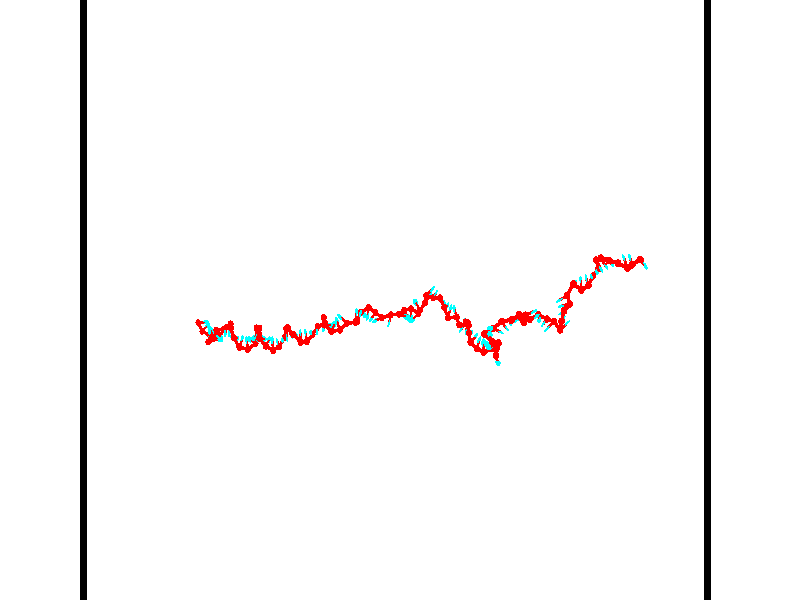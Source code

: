 // switches for output
#declare DRAW_BASES = 1; // possible values are 0, 1; only relevant for DNA ribbons
#declare DRAW_BASES_TYPE = 3; // possible values are 1, 2, 3; only relevant for DNA ribbons
#declare DRAW_FOG = 0; // set to 1 to enable fog

#include "colors.inc"

#include "transforms.inc"
background { rgb <1, 1, 1>}

#default {
   normal{
       ripples 0.25
       frequency 0.20
       turbulence 0.2
       lambda 5
   }
	finish {
		phong 0.1
		phong_size 40.
	}
}

// original window dimensions: 1024x640


// camera settings

camera {
	sky <-0, 1, 0>
	up <-0, 1, 0>
	right 1.6 * <0.99995, 0, 0.00999983>
	location <54.4867, 55, 106.329>
	look_at <55, 55, 55.0001>
	direction <0.513302, 0, -51.3289>
	angle 67.0682
}


# declare cpy_camera_pos = <54.4867, 55, 106.329>;
# if (DRAW_FOG = 1)
fog {
	fog_type 2
	up vnormalize(cpy_camera_pos)
	color rgbt<1,1,1,0.3>
	distance 1e-5
	fog_alt 3e-3
	fog_offset 88
}
# end


// LIGHTS

# declare lum = 6;
global_settings {
	ambient_light rgb lum * <0.05, 0.05, 0.05>
	max_trace_level 15
}# declare cpy_direct_light_amount = 0.25;
light_source
{	1000 * <-0.98995, -1, 1.00995>,
	rgb lum * cpy_direct_light_amount
	parallel
}

light_source
{	1000 * <0.98995, 1, -1.00995>,
	rgb lum * cpy_direct_light_amount
	parallel
}

// strand 0

// nucleotide -1

// particle -1
sphere {
	<36.187378, 53.249084, 49.725410> 0.250000
	pigment { color rgbt <1,0,0,0> }
	no_shadow
}
cylinder {
	<36.523151, 53.256275, 49.508148>,  <36.724617, 53.260590, 49.377789>, 0.100000
	pigment { color rgbt <1,0,0,0> }
	no_shadow
}
cylinder {
	<36.523151, 53.256275, 49.508148>,  <36.187378, 53.249084, 49.725410>, 0.100000
	pigment { color rgbt <1,0,0,0> }
	no_shadow
}

// particle -1
sphere {
	<36.523151, 53.256275, 49.508148> 0.100000
	pigment { color rgbt <1,0,0,0> }
	no_shadow
}
sphere {
	0, 1
	scale<0.080000,0.200000,0.300000>
	matrix <0.469549, -0.527199, 0.708226,
		-0.273618, -0.849552, -0.450994,
		0.839438, 0.017981, -0.543157,
		36.774982, 53.261669, 49.345200>
	pigment { color rgbt <0,1,1,0> }
	no_shadow
}
cylinder {
	<36.474937, 52.539234, 49.442532>,  <36.187378, 53.249084, 49.725410>, 0.130000
	pigment { color rgbt <1,0,0,0> }
	no_shadow
}

// nucleotide -1

// particle -1
sphere {
	<36.474937, 52.539234, 49.442532> 0.250000
	pigment { color rgbt <1,0,0,0> }
	no_shadow
}
cylinder {
	<36.767067, 52.805637, 49.503273>,  <36.942345, 52.965477, 49.539719>, 0.100000
	pigment { color rgbt <1,0,0,0> }
	no_shadow
}
cylinder {
	<36.767067, 52.805637, 49.503273>,  <36.474937, 52.539234, 49.442532>, 0.100000
	pigment { color rgbt <1,0,0,0> }
	no_shadow
}

// particle -1
sphere {
	<36.767067, 52.805637, 49.503273> 0.100000
	pigment { color rgbt <1,0,0,0> }
	no_shadow
}
sphere {
	0, 1
	scale<0.080000,0.200000,0.300000>
	matrix <0.439547, -0.628347, 0.641856,
		0.522899, -0.402016, -0.751638,
		0.730326, 0.666006, 0.151857,
		36.986164, 53.005440, 49.548832>
	pigment { color rgbt <0,1,1,0> }
	no_shadow
}
cylinder {
	<37.164860, 52.207184, 49.330025>,  <36.474937, 52.539234, 49.442532>, 0.130000
	pigment { color rgbt <1,0,0,0> }
	no_shadow
}

// nucleotide -1

// particle -1
sphere {
	<37.164860, 52.207184, 49.330025> 0.250000
	pigment { color rgbt <1,0,0,0> }
	no_shadow
}
cylinder {
	<37.227909, 52.513805, 49.579037>,  <37.265739, 52.697781, 49.728443>, 0.100000
	pigment { color rgbt <1,0,0,0> }
	no_shadow
}
cylinder {
	<37.227909, 52.513805, 49.579037>,  <37.164860, 52.207184, 49.330025>, 0.100000
	pigment { color rgbt <1,0,0,0> }
	no_shadow
}

// particle -1
sphere {
	<37.227909, 52.513805, 49.579037> 0.100000
	pigment { color rgbt <1,0,0,0> }
	no_shadow
}
sphere {
	0, 1
	scale<0.080000,0.200000,0.300000>
	matrix <0.497345, -0.606245, 0.620577,
		0.853114, 0.211799, -0.476799,
		0.157619, 0.766556, 0.622533,
		37.275196, 52.743771, 49.765797>
	pigment { color rgbt <0,1,1,0> }
	no_shadow
}
cylinder {
	<37.851131, 52.056824, 49.528851>,  <37.164860, 52.207184, 49.330025>, 0.130000
	pigment { color rgbt <1,0,0,0> }
	no_shadow
}

// nucleotide -1

// particle -1
sphere {
	<37.851131, 52.056824, 49.528851> 0.250000
	pigment { color rgbt <1,0,0,0> }
	no_shadow
}
cylinder {
	<37.625320, 52.253242, 49.794235>,  <37.489834, 52.371094, 49.953468>, 0.100000
	pigment { color rgbt <1,0,0,0> }
	no_shadow
}
cylinder {
	<37.625320, 52.253242, 49.794235>,  <37.851131, 52.056824, 49.528851>, 0.100000
	pigment { color rgbt <1,0,0,0> }
	no_shadow
}

// particle -1
sphere {
	<37.625320, 52.253242, 49.794235> 0.100000
	pigment { color rgbt <1,0,0,0> }
	no_shadow
}
sphere {
	0, 1
	scale<0.080000,0.200000,0.300000>
	matrix <0.295654, -0.630169, 0.717966,
		0.770650, 0.601465, 0.210566,
		-0.564524, 0.491046, 0.663465,
		37.455963, 52.400555, 49.993275>
	pigment { color rgbt <0,1,1,0> }
	no_shadow
}
cylinder {
	<38.196049, 52.399235, 50.174278>,  <37.851131, 52.056824, 49.528851>, 0.130000
	pigment { color rgbt <1,0,0,0> }
	no_shadow
}

// nucleotide -1

// particle -1
sphere {
	<38.196049, 52.399235, 50.174278> 0.250000
	pigment { color rgbt <1,0,0,0> }
	no_shadow
}
cylinder {
	<37.829460, 52.253983, 50.241463>,  <37.609505, 52.166832, 50.281773>, 0.100000
	pigment { color rgbt <1,0,0,0> }
	no_shadow
}
cylinder {
	<37.829460, 52.253983, 50.241463>,  <38.196049, 52.399235, 50.174278>, 0.100000
	pigment { color rgbt <1,0,0,0> }
	no_shadow
}

// particle -1
sphere {
	<37.829460, 52.253983, 50.241463> 0.100000
	pigment { color rgbt <1,0,0,0> }
	no_shadow
}
sphere {
	0, 1
	scale<0.080000,0.200000,0.300000>
	matrix <0.372958, -0.623419, 0.687205,
		-0.144832, 0.692450, 0.706780,
		-0.916475, -0.363128, 0.167964,
		37.554516, 52.145042, 50.291851>
	pigment { color rgbt <0,1,1,0> }
	no_shadow
}
cylinder {
	<37.865784, 52.553513, 50.884220>,  <38.196049, 52.399235, 50.174278>, 0.130000
	pigment { color rgbt <1,0,0,0> }
	no_shadow
}

// nucleotide -1

// particle -1
sphere {
	<37.865784, 52.553513, 50.884220> 0.250000
	pigment { color rgbt <1,0,0,0> }
	no_shadow
}
cylinder {
	<37.756580, 52.197136, 50.739063>,  <37.691059, 51.983311, 50.651970>, 0.100000
	pigment { color rgbt <1,0,0,0> }
	no_shadow
}
cylinder {
	<37.756580, 52.197136, 50.739063>,  <37.865784, 52.553513, 50.884220>, 0.100000
	pigment { color rgbt <1,0,0,0> }
	no_shadow
}

// particle -1
sphere {
	<37.756580, 52.197136, 50.739063> 0.100000
	pigment { color rgbt <1,0,0,0> }
	no_shadow
}
sphere {
	0, 1
	scale<0.080000,0.200000,0.300000>
	matrix <0.774089, -0.427423, 0.467008,
		-0.571184, -0.153410, 0.806359,
		-0.273012, -0.890941, -0.362890,
		37.674675, 51.929855, 50.630196>
	pigment { color rgbt <0,1,1,0> }
	no_shadow
}
cylinder {
	<38.216408, 52.555508, 51.607460>,  <37.865784, 52.553513, 50.884220>, 0.130000
	pigment { color rgbt <1,0,0,0> }
	no_shadow
}

// nucleotide -1

// particle -1
sphere {
	<38.216408, 52.555508, 51.607460> 0.250000
	pigment { color rgbt <1,0,0,0> }
	no_shadow
}
cylinder {
	<38.512760, 52.456696, 51.857285>,  <38.690571, 52.397408, 52.007179>, 0.100000
	pigment { color rgbt <1,0,0,0> }
	no_shadow
}
cylinder {
	<38.512760, 52.456696, 51.857285>,  <38.216408, 52.555508, 51.607460>, 0.100000
	pigment { color rgbt <1,0,0,0> }
	no_shadow
}

// particle -1
sphere {
	<38.512760, 52.456696, 51.857285> 0.100000
	pigment { color rgbt <1,0,0,0> }
	no_shadow
}
sphere {
	0, 1
	scale<0.080000,0.200000,0.300000>
	matrix <-0.522436, 0.372437, 0.767041,
		-0.422090, -0.894577, 0.146874,
		0.740878, -0.247028, 0.624561,
		38.735023, 52.382587, 52.044651>
	pigment { color rgbt <0,1,1,0> }
	no_shadow
}
cylinder {
	<38.054958, 52.052994, 52.161011>,  <38.216408, 52.555508, 51.607460>, 0.130000
	pigment { color rgbt <1,0,0,0> }
	no_shadow
}

// nucleotide -1

// particle -1
sphere {
	<38.054958, 52.052994, 52.161011> 0.250000
	pigment { color rgbt <1,0,0,0> }
	no_shadow
}
cylinder {
	<38.342144, 52.301231, 52.287113>,  <38.514454, 52.450172, 52.362774>, 0.100000
	pigment { color rgbt <1,0,0,0> }
	no_shadow
}
cylinder {
	<38.342144, 52.301231, 52.287113>,  <38.054958, 52.052994, 52.161011>, 0.100000
	pigment { color rgbt <1,0,0,0> }
	no_shadow
}

// particle -1
sphere {
	<38.342144, 52.301231, 52.287113> 0.100000
	pigment { color rgbt <1,0,0,0> }
	no_shadow
}
sphere {
	0, 1
	scale<0.080000,0.200000,0.300000>
	matrix <-0.558670, 0.243577, 0.792816,
		0.415227, -0.745340, 0.521588,
		0.717965, 0.620595, 0.315259,
		38.557533, 52.487411, 52.381691>
	pigment { color rgbt <0,1,1,0> }
	no_shadow
}
cylinder {
	<38.106361, 51.907578, 52.877338>,  <38.054958, 52.052994, 52.161011>, 0.130000
	pigment { color rgbt <1,0,0,0> }
	no_shadow
}

// nucleotide -1

// particle -1
sphere {
	<38.106361, 51.907578, 52.877338> 0.250000
	pigment { color rgbt <1,0,0,0> }
	no_shadow
}
cylinder {
	<38.278679, 52.262947, 52.813938>,  <38.382069, 52.476170, 52.775898>, 0.100000
	pigment { color rgbt <1,0,0,0> }
	no_shadow
}
cylinder {
	<38.278679, 52.262947, 52.813938>,  <38.106361, 51.907578, 52.877338>, 0.100000
	pigment { color rgbt <1,0,0,0> }
	no_shadow
}

// particle -1
sphere {
	<38.278679, 52.262947, 52.813938> 0.100000
	pigment { color rgbt <1,0,0,0> }
	no_shadow
}
sphere {
	0, 1
	scale<0.080000,0.200000,0.300000>
	matrix <-0.491666, 0.378337, 0.784300,
		0.756756, -0.259941, 0.599792,
		0.430795, 0.888421, -0.158505,
		38.407917, 52.529472, 52.766388>
	pigment { color rgbt <0,1,1,0> }
	no_shadow
}
cylinder {
	<38.682800, 52.180359, 53.281254>,  <38.106361, 51.907578, 52.877338>, 0.130000
	pigment { color rgbt <1,0,0,0> }
	no_shadow
}

// nucleotide -1

// particle -1
sphere {
	<38.682800, 52.180359, 53.281254> 0.250000
	pigment { color rgbt <1,0,0,0> }
	no_shadow
}
cylinder {
	<38.524345, 52.517502, 53.135559>,  <38.429272, 52.719788, 53.048141>, 0.100000
	pigment { color rgbt <1,0,0,0> }
	no_shadow
}
cylinder {
	<38.524345, 52.517502, 53.135559>,  <38.682800, 52.180359, 53.281254>, 0.100000
	pigment { color rgbt <1,0,0,0> }
	no_shadow
}

// particle -1
sphere {
	<38.524345, 52.517502, 53.135559> 0.100000
	pigment { color rgbt <1,0,0,0> }
	no_shadow
}
sphere {
	0, 1
	scale<0.080000,0.200000,0.300000>
	matrix <-0.150747, 0.331608, 0.931296,
		0.905733, 0.423826, -0.004303,
		-0.396135, 0.842857, -0.364239,
		38.405506, 52.770359, 53.026287>
	pigment { color rgbt <0,1,1,0> }
	no_shadow
}
cylinder {
	<38.929607, 52.804756, 53.311420>,  <38.682800, 52.180359, 53.281254>, 0.130000
	pigment { color rgbt <1,0,0,0> }
	no_shadow
}

// nucleotide -1

// particle -1
sphere {
	<38.929607, 52.804756, 53.311420> 0.250000
	pigment { color rgbt <1,0,0,0> }
	no_shadow
}
cylinder {
	<39.139153, 52.466572, 53.269936>,  <39.264881, 52.263660, 53.245045>, 0.100000
	pigment { color rgbt <1,0,0,0> }
	no_shadow
}
cylinder {
	<39.139153, 52.466572, 53.269936>,  <38.929607, 52.804756, 53.311420>, 0.100000
	pigment { color rgbt <1,0,0,0> }
	no_shadow
}

// particle -1
sphere {
	<39.139153, 52.466572, 53.269936> 0.100000
	pigment { color rgbt <1,0,0,0> }
	no_shadow
}
sphere {
	0, 1
	scale<0.080000,0.200000,0.300000>
	matrix <-0.457968, -0.176895, -0.871191,
		0.718213, 0.503885, -0.479864,
		0.523865, -0.845463, -0.103715,
		39.296310, 52.212933, 53.238823>
	pigment { color rgbt <0,1,1,0> }
	no_shadow
}
cylinder {
	<39.360916, 52.822517, 52.702343>,  <38.929607, 52.804756, 53.311420>, 0.130000
	pigment { color rgbt <1,0,0,0> }
	no_shadow
}

// nucleotide -1

// particle -1
sphere {
	<39.360916, 52.822517, 52.702343> 0.250000
	pigment { color rgbt <1,0,0,0> }
	no_shadow
}
cylinder {
	<39.227142, 52.457027, 52.794651>,  <39.146877, 52.237732, 52.850037>, 0.100000
	pigment { color rgbt <1,0,0,0> }
	no_shadow
}
cylinder {
	<39.227142, 52.457027, 52.794651>,  <39.360916, 52.822517, 52.702343>, 0.100000
	pigment { color rgbt <1,0,0,0> }
	no_shadow
}

// particle -1
sphere {
	<39.227142, 52.457027, 52.794651> 0.100000
	pigment { color rgbt <1,0,0,0> }
	no_shadow
}
sphere {
	0, 1
	scale<0.080000,0.200000,0.300000>
	matrix <-0.414200, -0.077442, -0.906886,
		0.846519, -0.398878, -0.352566,
		-0.334433, -0.913728, 0.230771,
		39.126812, 52.182907, 52.863884>
	pigment { color rgbt <0,1,1,0> }
	no_shadow
}
cylinder {
	<39.853985, 53.027939, 53.262794>,  <39.360916, 52.822517, 52.702343>, 0.130000
	pigment { color rgbt <1,0,0,0> }
	no_shadow
}

// nucleotide -1

// particle -1
sphere {
	<39.853985, 53.027939, 53.262794> 0.250000
	pigment { color rgbt <1,0,0,0> }
	no_shadow
}
cylinder {
	<39.844814, 52.777489, 53.574547>,  <39.839310, 52.627216, 53.761597>, 0.100000
	pigment { color rgbt <1,0,0,0> }
	no_shadow
}
cylinder {
	<39.844814, 52.777489, 53.574547>,  <39.853985, 53.027939, 53.262794>, 0.100000
	pigment { color rgbt <1,0,0,0> }
	no_shadow
}

// particle -1
sphere {
	<39.844814, 52.777489, 53.574547> 0.100000
	pigment { color rgbt <1,0,0,0> }
	no_shadow
}
sphere {
	0, 1
	scale<0.080000,0.200000,0.300000>
	matrix <0.967332, 0.182982, 0.175462,
		-0.252475, 0.757944, 0.601479,
		-0.022930, -0.626130, 0.779382,
		39.837936, 52.589649, 53.808361>
	pigment { color rgbt <0,1,1,0> }
	no_shadow
}
cylinder {
	<40.308830, 53.273178, 53.803680>,  <39.853985, 53.027939, 53.262794>, 0.130000
	pigment { color rgbt <1,0,0,0> }
	no_shadow
}

// nucleotide -1

// particle -1
sphere {
	<40.308830, 53.273178, 53.803680> 0.250000
	pigment { color rgbt <1,0,0,0> }
	no_shadow
}
cylinder {
	<40.265934, 52.887798, 53.901878>,  <40.240196, 52.656570, 53.960796>, 0.100000
	pigment { color rgbt <1,0,0,0> }
	no_shadow
}
cylinder {
	<40.265934, 52.887798, 53.901878>,  <40.308830, 53.273178, 53.803680>, 0.100000
	pigment { color rgbt <1,0,0,0> }
	no_shadow
}

// particle -1
sphere {
	<40.265934, 52.887798, 53.901878> 0.100000
	pigment { color rgbt <1,0,0,0> }
	no_shadow
}
sphere {
	0, 1
	scale<0.080000,0.200000,0.300000>
	matrix <0.963709, -0.040011, 0.263940,
		-0.244469, 0.264893, 0.932773,
		-0.107237, -0.963447, 0.245499,
		40.233765, 52.598763, 53.975529>
	pigment { color rgbt <0,1,1,0> }
	no_shadow
}
cylinder {
	<40.547733, 52.981712, 54.576763>,  <40.308830, 53.273178, 53.803680>, 0.130000
	pigment { color rgbt <1,0,0,0> }
	no_shadow
}

// nucleotide -1

// particle -1
sphere {
	<40.547733, 52.981712, 54.576763> 0.250000
	pigment { color rgbt <1,0,0,0> }
	no_shadow
}
cylinder {
	<40.550518, 52.647797, 54.356556>,  <40.552189, 52.447445, 54.224430>, 0.100000
	pigment { color rgbt <1,0,0,0> }
	no_shadow
}
cylinder {
	<40.550518, 52.647797, 54.356556>,  <40.547733, 52.981712, 54.576763>, 0.100000
	pigment { color rgbt <1,0,0,0> }
	no_shadow
}

// particle -1
sphere {
	<40.550518, 52.647797, 54.356556> 0.100000
	pigment { color rgbt <1,0,0,0> }
	no_shadow
}
sphere {
	0, 1
	scale<0.080000,0.200000,0.300000>
	matrix <0.811283, -0.317143, 0.491162,
		-0.584612, -0.450044, 0.675048,
		0.006957, -0.834794, -0.550519,
		40.552605, 52.397358, 54.191399>
	pigment { color rgbt <0,1,1,0> }
	no_shadow
}
cylinder {
	<40.863499, 52.353088, 54.913410>,  <40.547733, 52.981712, 54.576763>, 0.130000
	pigment { color rgbt <1,0,0,0> }
	no_shadow
}

// nucleotide -1

// particle -1
sphere {
	<40.863499, 52.353088, 54.913410> 0.250000
	pigment { color rgbt <1,0,0,0> }
	no_shadow
}
cylinder {
	<40.937294, 52.290455, 54.525299>,  <40.981571, 52.252872, 54.292431>, 0.100000
	pigment { color rgbt <1,0,0,0> }
	no_shadow
}
cylinder {
	<40.937294, 52.290455, 54.525299>,  <40.863499, 52.353088, 54.913410>, 0.100000
	pigment { color rgbt <1,0,0,0> }
	no_shadow
}

// particle -1
sphere {
	<40.937294, 52.290455, 54.525299> 0.100000
	pigment { color rgbt <1,0,0,0> }
	no_shadow
}
sphere {
	0, 1
	scale<0.080000,0.200000,0.300000>
	matrix <0.974398, -0.099937, 0.201399,
		-0.128503, -0.982595, 0.134140,
		0.184489, -0.156586, -0.970281,
		40.992641, 52.243481, 54.234215>
	pigment { color rgbt <0,1,1,0> }
	no_shadow
}
cylinder {
	<41.288509, 51.625786, 54.652924>,  <40.863499, 52.353088, 54.913410>, 0.130000
	pigment { color rgbt <1,0,0,0> }
	no_shadow
}

// nucleotide -1

// particle -1
sphere {
	<41.288509, 51.625786, 54.652924> 0.250000
	pigment { color rgbt <1,0,0,0> }
	no_shadow
}
cylinder {
	<41.358280, 51.945633, 54.423080>,  <41.400143, 52.137543, 54.285175>, 0.100000
	pigment { color rgbt <1,0,0,0> }
	no_shadow
}
cylinder {
	<41.358280, 51.945633, 54.423080>,  <41.288509, 51.625786, 54.652924>, 0.100000
	pigment { color rgbt <1,0,0,0> }
	no_shadow
}

// particle -1
sphere {
	<41.358280, 51.945633, 54.423080> 0.100000
	pigment { color rgbt <1,0,0,0> }
	no_shadow
}
sphere {
	0, 1
	scale<0.080000,0.200000,0.300000>
	matrix <0.973844, -0.053797, 0.220757,
		0.145610, -0.598089, -0.788091,
		0.174429, 0.799622, -0.574612,
		41.410610, 52.185520, 54.250698>
	pigment { color rgbt <0,1,1,0> }
	no_shadow
}
cylinder {
	<41.896294, 51.455090, 54.191044>,  <41.288509, 51.625786, 54.652924>, 0.130000
	pigment { color rgbt <1,0,0,0> }
	no_shadow
}

// nucleotide -1

// particle -1
sphere {
	<41.896294, 51.455090, 54.191044> 0.250000
	pigment { color rgbt <1,0,0,0> }
	no_shadow
}
cylinder {
	<41.869785, 51.841248, 54.291935>,  <41.853882, 52.072941, 54.352470>, 0.100000
	pigment { color rgbt <1,0,0,0> }
	no_shadow
}
cylinder {
	<41.869785, 51.841248, 54.291935>,  <41.896294, 51.455090, 54.191044>, 0.100000
	pigment { color rgbt <1,0,0,0> }
	no_shadow
}

// particle -1
sphere {
	<41.869785, 51.841248, 54.291935> 0.100000
	pigment { color rgbt <1,0,0,0> }
	no_shadow
}
sphere {
	0, 1
	scale<0.080000,0.200000,0.300000>
	matrix <0.909832, -0.045320, 0.412496,
		0.409653, 0.256819, -0.875345,
		-0.066266, 0.965396, 0.252228,
		41.849907, 52.130867, 54.367603>
	pigment { color rgbt <0,1,1,0> }
	no_shadow
}
cylinder {
	<42.529232, 51.867455, 54.065758>,  <41.896294, 51.455090, 54.191044>, 0.130000
	pigment { color rgbt <1,0,0,0> }
	no_shadow
}

// nucleotide -1

// particle -1
sphere {
	<42.529232, 51.867455, 54.065758> 0.250000
	pigment { color rgbt <1,0,0,0> }
	no_shadow
}
cylinder {
	<42.318016, 52.050613, 54.351837>,  <42.191288, 52.160507, 54.523483>, 0.100000
	pigment { color rgbt <1,0,0,0> }
	no_shadow
}
cylinder {
	<42.318016, 52.050613, 54.351837>,  <42.529232, 51.867455, 54.065758>, 0.100000
	pigment { color rgbt <1,0,0,0> }
	no_shadow
}

// particle -1
sphere {
	<42.318016, 52.050613, 54.351837> 0.100000
	pigment { color rgbt <1,0,0,0> }
	no_shadow
}
sphere {
	0, 1
	scale<0.080000,0.200000,0.300000>
	matrix <0.811605, 0.024236, 0.583703,
		0.249940, 0.888677, -0.384426,
		-0.528041, 0.457893, 0.715197,
		42.159603, 52.187981, 54.566395>
	pigment { color rgbt <0,1,1,0> }
	no_shadow
}
cylinder {
	<42.763531, 52.598400, 54.218426>,  <42.529232, 51.867455, 54.065758>, 0.130000
	pigment { color rgbt <1,0,0,0> }
	no_shadow
}

// nucleotide -1

// particle -1
sphere {
	<42.763531, 52.598400, 54.218426> 0.250000
	pigment { color rgbt <1,0,0,0> }
	no_shadow
}
cylinder {
	<42.627846, 52.426720, 54.553261>,  <42.546432, 52.323711, 54.754162>, 0.100000
	pigment { color rgbt <1,0,0,0> }
	no_shadow
}
cylinder {
	<42.627846, 52.426720, 54.553261>,  <42.763531, 52.598400, 54.218426>, 0.100000
	pigment { color rgbt <1,0,0,0> }
	no_shadow
}

// particle -1
sphere {
	<42.627846, 52.426720, 54.553261> 0.100000
	pigment { color rgbt <1,0,0,0> }
	no_shadow
}
sphere {
	0, 1
	scale<0.080000,0.200000,0.300000>
	matrix <0.873525, 0.186533, 0.449621,
		-0.349122, 0.883739, 0.311640,
		-0.339217, -0.429198, 0.837091,
		42.526081, 52.297958, 54.804390>
	pigment { color rgbt <0,1,1,0> }
	no_shadow
}
cylinder {
	<42.805241, 53.025684, 54.913021>,  <42.763531, 52.598400, 54.218426>, 0.130000
	pigment { color rgbt <1,0,0,0> }
	no_shadow
}

// nucleotide -1

// particle -1
sphere {
	<42.805241, 53.025684, 54.913021> 0.250000
	pigment { color rgbt <1,0,0,0> }
	no_shadow
}
cylinder {
	<42.847527, 52.630287, 54.956306>,  <42.872898, 52.393051, 54.982277>, 0.100000
	pigment { color rgbt <1,0,0,0> }
	no_shadow
}
cylinder {
	<42.847527, 52.630287, 54.956306>,  <42.805241, 53.025684, 54.913021>, 0.100000
	pigment { color rgbt <1,0,0,0> }
	no_shadow
}

// particle -1
sphere {
	<42.847527, 52.630287, 54.956306> 0.100000
	pigment { color rgbt <1,0,0,0> }
	no_shadow
}
sphere {
	0, 1
	scale<0.080000,0.200000,0.300000>
	matrix <0.861909, 0.145356, 0.485783,
		-0.495922, 0.041918, 0.867355,
		0.105712, -0.988491, 0.108215,
		42.879242, 52.333740, 54.988770>
	pigment { color rgbt <0,1,1,0> }
	no_shadow
}
cylinder {
	<43.190575, 53.035419, 55.539116>,  <42.805241, 53.025684, 54.913021>, 0.130000
	pigment { color rgbt <1,0,0,0> }
	no_shadow
}

// nucleotide -1

// particle -1
sphere {
	<43.190575, 53.035419, 55.539116> 0.250000
	pigment { color rgbt <1,0,0,0> }
	no_shadow
}
cylinder {
	<43.231468, 52.679649, 55.360916>,  <43.256004, 52.466187, 55.253998>, 0.100000
	pigment { color rgbt <1,0,0,0> }
	no_shadow
}
cylinder {
	<43.231468, 52.679649, 55.360916>,  <43.190575, 53.035419, 55.539116>, 0.100000
	pigment { color rgbt <1,0,0,0> }
	no_shadow
}

// particle -1
sphere {
	<43.231468, 52.679649, 55.360916> 0.100000
	pigment { color rgbt <1,0,0,0> }
	no_shadow
}
sphere {
	0, 1
	scale<0.080000,0.200000,0.300000>
	matrix <0.886784, -0.121438, 0.445945,
		-0.450736, -0.440649, 0.776315,
		0.102231, -0.889427, -0.445497,
		43.262138, 52.412823, 55.227268>
	pigment { color rgbt <0,1,1,0> }
	no_shadow
}
cylinder {
	<43.285606, 52.366520, 56.041679>,  <43.190575, 53.035419, 55.539116>, 0.130000
	pigment { color rgbt <1,0,0,0> }
	no_shadow
}

// nucleotide -1

// particle -1
sphere {
	<43.285606, 52.366520, 56.041679> 0.250000
	pigment { color rgbt <1,0,0,0> }
	no_shadow
}
cylinder {
	<43.449692, 52.305134, 55.682083>,  <43.548141, 52.268303, 55.466328>, 0.100000
	pigment { color rgbt <1,0,0,0> }
	no_shadow
}
cylinder {
	<43.449692, 52.305134, 55.682083>,  <43.285606, 52.366520, 56.041679>, 0.100000
	pigment { color rgbt <1,0,0,0> }
	no_shadow
}

// particle -1
sphere {
	<43.449692, 52.305134, 55.682083> 0.100000
	pigment { color rgbt <1,0,0,0> }
	no_shadow
}
sphere {
	0, 1
	scale<0.080000,0.200000,0.300000>
	matrix <0.893446, -0.130153, 0.429900,
		-0.182983, -0.979544, 0.083727,
		0.410209, -0.153470, -0.898986,
		43.572754, 52.259094, 55.412388>
	pigment { color rgbt <0,1,1,0> }
	no_shadow
}
cylinder {
	<43.861805, 51.816517, 56.204472>,  <43.285606, 52.366520, 56.041679>, 0.130000
	pigment { color rgbt <1,0,0,0> }
	no_shadow
}

// nucleotide -1

// particle -1
sphere {
	<43.861805, 51.816517, 56.204472> 0.250000
	pigment { color rgbt <1,0,0,0> }
	no_shadow
}
cylinder {
	<43.945312, 52.045998, 55.887665>,  <43.995415, 52.183685, 55.697582>, 0.100000
	pigment { color rgbt <1,0,0,0> }
	no_shadow
}
cylinder {
	<43.945312, 52.045998, 55.887665>,  <43.861805, 51.816517, 56.204472>, 0.100000
	pigment { color rgbt <1,0,0,0> }
	no_shadow
}

// particle -1
sphere {
	<43.945312, 52.045998, 55.887665> 0.100000
	pigment { color rgbt <1,0,0,0> }
	no_shadow
}
sphere {
	0, 1
	scale<0.080000,0.200000,0.300000>
	matrix <0.924640, 0.147980, 0.350916,
		0.318523, -0.805586, -0.499574,
		0.208766, 0.573701, -0.792013,
		44.007942, 52.218109, 55.650063>
	pigment { color rgbt <0,1,1,0> }
	no_shadow
}
cylinder {
	<44.371780, 51.483273, 55.719833>,  <43.861805, 51.816517, 56.204472>, 0.130000
	pigment { color rgbt <1,0,0,0> }
	no_shadow
}

// nucleotide -1

// particle -1
sphere {
	<44.371780, 51.483273, 55.719833> 0.250000
	pigment { color rgbt <1,0,0,0> }
	no_shadow
}
cylinder {
	<44.345119, 51.879974, 55.763618>,  <44.329124, 52.117996, 55.789890>, 0.100000
	pigment { color rgbt <1,0,0,0> }
	no_shadow
}
cylinder {
	<44.345119, 51.879974, 55.763618>,  <44.371780, 51.483273, 55.719833>, 0.100000
	pigment { color rgbt <1,0,0,0> }
	no_shadow
}

// particle -1
sphere {
	<44.345119, 51.879974, 55.763618> 0.100000
	pigment { color rgbt <1,0,0,0> }
	no_shadow
}
sphere {
	0, 1
	scale<0.080000,0.200000,0.300000>
	matrix <0.942777, 0.026674, 0.332356,
		0.326696, 0.125352, -0.936780,
		-0.066650, 0.991754, 0.109465,
		44.325123, 52.177502, 55.796459>
	pigment { color rgbt <0,1,1,0> }
	no_shadow
}
cylinder {
	<44.777283, 51.705921, 55.195534>,  <44.371780, 51.483273, 55.719833>, 0.130000
	pigment { color rgbt <1,0,0,0> }
	no_shadow
}

// nucleotide -1

// particle -1
sphere {
	<44.777283, 51.705921, 55.195534> 0.250000
	pigment { color rgbt <1,0,0,0> }
	no_shadow
}
cylinder {
	<44.750881, 51.935444, 55.522064>,  <44.735043, 52.073158, 55.717983>, 0.100000
	pigment { color rgbt <1,0,0,0> }
	no_shadow
}
cylinder {
	<44.750881, 51.935444, 55.522064>,  <44.777283, 51.705921, 55.195534>, 0.100000
	pigment { color rgbt <1,0,0,0> }
	no_shadow
}

// particle -1
sphere {
	<44.750881, 51.935444, 55.522064> 0.100000
	pigment { color rgbt <1,0,0,0> }
	no_shadow
}
sphere {
	0, 1
	scale<0.080000,0.200000,0.300000>
	matrix <0.993720, 0.111882, 0.001698,
		-0.090358, 0.811312, -0.577589,
		-0.066000, 0.573808, 0.816326,
		44.731083, 52.107586, 55.766960>
	pigment { color rgbt <0,1,1,0> }
	no_shadow
}
cylinder {
	<45.215691, 52.346413, 55.070786>,  <44.777283, 51.705921, 55.195534>, 0.130000
	pigment { color rgbt <1,0,0,0> }
	no_shadow
}

// nucleotide -1

// particle -1
sphere {
	<45.215691, 52.346413, 55.070786> 0.250000
	pigment { color rgbt <1,0,0,0> }
	no_shadow
}
cylinder {
	<45.185204, 52.272427, 55.462700>,  <45.166912, 52.228035, 55.697849>, 0.100000
	pigment { color rgbt <1,0,0,0> }
	no_shadow
}
cylinder {
	<45.185204, 52.272427, 55.462700>,  <45.215691, 52.346413, 55.070786>, 0.100000
	pigment { color rgbt <1,0,0,0> }
	no_shadow
}

// particle -1
sphere {
	<45.185204, 52.272427, 55.462700> 0.100000
	pigment { color rgbt <1,0,0,0> }
	no_shadow
}
sphere {
	0, 1
	scale<0.080000,0.200000,0.300000>
	matrix <0.985513, 0.135334, 0.102216,
		-0.151505, 0.973381, 0.171973,
		-0.076222, -0.184968, 0.979784,
		45.162338, 52.216934, 55.756634>
	pigment { color rgbt <0,1,1,0> }
	no_shadow
}
cylinder {
	<45.425556, 52.980118, 55.437416>,  <45.215691, 52.346413, 55.070786>, 0.130000
	pigment { color rgbt <1,0,0,0> }
	no_shadow
}

// nucleotide -1

// particle -1
sphere {
	<45.425556, 52.980118, 55.437416> 0.250000
	pigment { color rgbt <1,0,0,0> }
	no_shadow
}
cylinder {
	<45.490971, 52.623398, 55.606148>,  <45.530220, 52.409367, 55.707386>, 0.100000
	pigment { color rgbt <1,0,0,0> }
	no_shadow
}
cylinder {
	<45.490971, 52.623398, 55.606148>,  <45.425556, 52.980118, 55.437416>, 0.100000
	pigment { color rgbt <1,0,0,0> }
	no_shadow
}

// particle -1
sphere {
	<45.490971, 52.623398, 55.606148> 0.100000
	pigment { color rgbt <1,0,0,0> }
	no_shadow
}
sphere {
	0, 1
	scale<0.080000,0.200000,0.300000>
	matrix <0.956070, 0.248708, 0.155157,
		-0.243283, 0.377929, 0.893299,
		0.163533, -0.891804, 0.421833,
		45.540031, 52.355858, 55.732697>
	pigment { color rgbt <0,1,1,0> }
	no_shadow
}
cylinder {
	<45.679127, 53.100082, 56.214409>,  <45.425556, 52.980118, 55.437416>, 0.130000
	pigment { color rgbt <1,0,0,0> }
	no_shadow
}

// nucleotide -1

// particle -1
sphere {
	<45.679127, 53.100082, 56.214409> 0.250000
	pigment { color rgbt <1,0,0,0> }
	no_shadow
}
cylinder {
	<45.817116, 52.774315, 56.027771>,  <45.899910, 52.578854, 55.915787>, 0.100000
	pigment { color rgbt <1,0,0,0> }
	no_shadow
}
cylinder {
	<45.817116, 52.774315, 56.027771>,  <45.679127, 53.100082, 56.214409>, 0.100000
	pigment { color rgbt <1,0,0,0> }
	no_shadow
}

// particle -1
sphere {
	<45.817116, 52.774315, 56.027771> 0.100000
	pigment { color rgbt <1,0,0,0> }
	no_shadow
}
sphere {
	0, 1
	scale<0.080000,0.200000,0.300000>
	matrix <0.929591, 0.365207, 0.049842,
		0.129811, -0.450938, 0.883065,
		0.344977, -0.814419, -0.466596,
		45.920609, 52.529987, 55.887791>
	pigment { color rgbt <0,1,1,0> }
	no_shadow
}
cylinder {
	<46.202679, 52.618324, 56.521454>,  <45.679127, 53.100082, 56.214409>, 0.130000
	pigment { color rgbt <1,0,0,0> }
	no_shadow
}

// nucleotide -1

// particle -1
sphere {
	<46.202679, 52.618324, 56.521454> 0.250000
	pigment { color rgbt <1,0,0,0> }
	no_shadow
}
cylinder {
	<46.283226, 52.575554, 56.131989>,  <46.331554, 52.549892, 55.898308>, 0.100000
	pigment { color rgbt <1,0,0,0> }
	no_shadow
}
cylinder {
	<46.283226, 52.575554, 56.131989>,  <46.202679, 52.618324, 56.521454>, 0.100000
	pigment { color rgbt <1,0,0,0> }
	no_shadow
}

// particle -1
sphere {
	<46.283226, 52.575554, 56.131989> 0.100000
	pigment { color rgbt <1,0,0,0> }
	no_shadow
}
sphere {
	0, 1
	scale<0.080000,0.200000,0.300000>
	matrix <0.959462, 0.221644, 0.174086,
		0.197191, -0.969247, 0.147225,
		0.201364, -0.106928, -0.973663,
		46.343636, 52.543476, 55.839890>
	pigment { color rgbt <0,1,1,0> }
	no_shadow
}
cylinder {
	<46.730583, 52.078396, 56.113598>,  <46.202679, 52.618324, 56.521454>, 0.130000
	pigment { color rgbt <1,0,0,0> }
	no_shadow
}

// nucleotide -1

// particle -1
sphere {
	<46.730583, 52.078396, 56.113598> 0.250000
	pigment { color rgbt <1,0,0,0> }
	no_shadow
}
cylinder {
	<46.701660, 52.449539, 55.967255>,  <46.684307, 52.672226, 55.879448>, 0.100000
	pigment { color rgbt <1,0,0,0> }
	no_shadow
}
cylinder {
	<46.701660, 52.449539, 55.967255>,  <46.730583, 52.078396, 56.113598>, 0.100000
	pigment { color rgbt <1,0,0,0> }
	no_shadow
}

// particle -1
sphere {
	<46.701660, 52.449539, 55.967255> 0.100000
	pigment { color rgbt <1,0,0,0> }
	no_shadow
}
sphere {
	0, 1
	scale<0.080000,0.200000,0.300000>
	matrix <0.991756, 0.105794, 0.072305,
		0.105794, -0.357613, -0.927858,
		-0.072305, 0.927858, -0.365857,
		46.679970, 52.727898, 55.857498>
	pigment { color rgbt <0,1,1,0> }
	no_shadow
}
cylinder {
	<47.174129, 52.095322, 55.541828>,  <46.730583, 52.078396, 56.113598>, 0.130000
	pigment { color rgbt <1,0,0,0> }
	no_shadow
}

// nucleotide -1

// particle -1
sphere {
	<47.174129, 52.095322, 55.541828> 0.250000
	pigment { color rgbt <1,0,0,0> }
	no_shadow
}
cylinder {
	<47.127728, 52.463860, 55.690239>,  <47.099888, 52.684982, 55.779285>, 0.100000
	pigment { color rgbt <1,0,0,0> }
	no_shadow
}
cylinder {
	<47.127728, 52.463860, 55.690239>,  <47.174129, 52.095322, 55.541828>, 0.100000
	pigment { color rgbt <1,0,0,0> }
	no_shadow
}

// particle -1
sphere {
	<47.127728, 52.463860, 55.690239> 0.100000
	pigment { color rgbt <1,0,0,0> }
	no_shadow
}
sphere {
	0, 1
	scale<0.080000,0.200000,0.300000>
	matrix <0.989777, 0.076022, 0.120677,
		0.082979, 0.381230, -0.920749,
		-0.116003, 0.921349, 0.371024,
		47.092926, 52.740265, 55.801548>
	pigment { color rgbt <0,1,1,0> }
	no_shadow
}
cylinder {
	<47.591259, 52.559921, 55.129948>,  <47.174129, 52.095322, 55.541828>, 0.130000
	pigment { color rgbt <1,0,0,0> }
	no_shadow
}

// nucleotide -1

// particle -1
sphere {
	<47.591259, 52.559921, 55.129948> 0.250000
	pigment { color rgbt <1,0,0,0> }
	no_shadow
}
cylinder {
	<47.552700, 52.658890, 55.515587>,  <47.529564, 52.718273, 55.746971>, 0.100000
	pigment { color rgbt <1,0,0,0> }
	no_shadow
}
cylinder {
	<47.552700, 52.658890, 55.515587>,  <47.591259, 52.559921, 55.129948>, 0.100000
	pigment { color rgbt <1,0,0,0> }
	no_shadow
}

// particle -1
sphere {
	<47.552700, 52.658890, 55.515587> 0.100000
	pigment { color rgbt <1,0,0,0> }
	no_shadow
}
sphere {
	0, 1
	scale<0.080000,0.200000,0.300000>
	matrix <0.994503, -0.015839, 0.103505,
		0.040880, 0.968778, -0.244538,
		-0.096400, 0.247425, 0.964100,
		47.523781, 52.733116, 55.804817>
	pigment { color rgbt <0,1,1,0> }
	no_shadow
}
cylinder {
	<48.035866, 53.124798, 55.142799>,  <47.591259, 52.559921, 55.129948>, 0.130000
	pigment { color rgbt <1,0,0,0> }
	no_shadow
}

// nucleotide -1

// particle -1
sphere {
	<48.035866, 53.124798, 55.142799> 0.250000
	pigment { color rgbt <1,0,0,0> }
	no_shadow
}
cylinder {
	<48.045525, 52.915325, 55.483429>,  <48.051319, 52.789642, 55.687805>, 0.100000
	pigment { color rgbt <1,0,0,0> }
	no_shadow
}
cylinder {
	<48.045525, 52.915325, 55.483429>,  <48.035866, 53.124798, 55.142799>, 0.100000
	pigment { color rgbt <1,0,0,0> }
	no_shadow
}

// particle -1
sphere {
	<48.045525, 52.915325, 55.483429> 0.100000
	pigment { color rgbt <1,0,0,0> }
	no_shadow
}
sphere {
	0, 1
	scale<0.080000,0.200000,0.300000>
	matrix <0.996763, 0.077945, 0.019674,
		-0.076679, 0.848342, 0.523866,
		0.024142, -0.523679, 0.851573,
		48.052769, 52.758221, 55.738899>
	pigment { color rgbt <0,1,1,0> }
	no_shadow
}
cylinder {
	<48.659286, 53.402611, 55.317577>,  <48.035866, 53.124798, 55.142799>, 0.130000
	pigment { color rgbt <1,0,0,0> }
	no_shadow
}

// nucleotide -1

// particle -1
sphere {
	<48.659286, 53.402611, 55.317577> 0.250000
	pigment { color rgbt <1,0,0,0> }
	no_shadow
}
cylinder {
	<48.610901, 53.164429, 55.635269>,  <48.581867, 53.021519, 55.825886>, 0.100000
	pigment { color rgbt <1,0,0,0> }
	no_shadow
}
cylinder {
	<48.610901, 53.164429, 55.635269>,  <48.659286, 53.402611, 55.317577>, 0.100000
	pigment { color rgbt <1,0,0,0> }
	no_shadow
}

// particle -1
sphere {
	<48.610901, 53.164429, 55.635269> 0.100000
	pigment { color rgbt <1,0,0,0> }
	no_shadow
}
sphere {
	0, 1
	scale<0.080000,0.200000,0.300000>
	matrix <0.912946, 0.247404, 0.324532,
		-0.389739, 0.764349, 0.513687,
		-0.120968, -0.595451, 0.794232,
		48.574612, 52.985794, 55.873539>
	pigment { color rgbt <0,1,1,0> }
	no_shadow
}
cylinder {
	<48.634045, 53.778084, 56.045418>,  <48.659286, 53.402611, 55.317577>, 0.130000
	pigment { color rgbt <1,0,0,0> }
	no_shadow
}

// nucleotide -1

// particle -1
sphere {
	<48.634045, 53.778084, 56.045418> 0.250000
	pigment { color rgbt <1,0,0,0> }
	no_shadow
}
cylinder {
	<48.800621, 53.417290, 55.999809>,  <48.900566, 53.200813, 55.972443>, 0.100000
	pigment { color rgbt <1,0,0,0> }
	no_shadow
}
cylinder {
	<48.800621, 53.417290, 55.999809>,  <48.634045, 53.778084, 56.045418>, 0.100000
	pigment { color rgbt <1,0,0,0> }
	no_shadow
}

// particle -1
sphere {
	<48.800621, 53.417290, 55.999809> 0.100000
	pigment { color rgbt <1,0,0,0> }
	no_shadow
}
sphere {
	0, 1
	scale<0.080000,0.200000,0.300000>
	matrix <0.837327, 0.331646, 0.434621,
		-0.354205, -0.276470, 0.893366,
		0.416441, -0.901984, -0.114025,
		48.925552, 53.146694, 55.965603>
	pigment { color rgbt <0,1,1,0> }
	no_shadow
}
cylinder {
	<48.751595, 53.300747, 56.652931>,  <48.634045, 53.778084, 56.045418>, 0.130000
	pigment { color rgbt <1,0,0,0> }
	no_shadow
}

// nucleotide -1

// particle -1
sphere {
	<48.751595, 53.300747, 56.652931> 0.250000
	pigment { color rgbt <1,0,0,0> }
	no_shadow
}
cylinder {
	<49.026917, 53.256531, 56.366150>,  <49.192108, 53.230000, 56.194080>, 0.100000
	pigment { color rgbt <1,0,0,0> }
	no_shadow
}
cylinder {
	<49.026917, 53.256531, 56.366150>,  <48.751595, 53.300747, 56.652931>, 0.100000
	pigment { color rgbt <1,0,0,0> }
	no_shadow
}

// particle -1
sphere {
	<49.026917, 53.256531, 56.366150> 0.100000
	pigment { color rgbt <1,0,0,0> }
	no_shadow
}
sphere {
	0, 1
	scale<0.080000,0.200000,0.300000>
	matrix <0.710712, 0.300780, 0.635940,
		0.145347, -0.947266, 0.285591,
		0.688304, -0.110541, -0.716951,
		49.233406, 53.223370, 56.151066>
	pigment { color rgbt <0,1,1,0> }
	no_shadow
}
cylinder {
	<49.368401, 52.874931, 56.953178>,  <48.751595, 53.300747, 56.652931>, 0.130000
	pigment { color rgbt <1,0,0,0> }
	no_shadow
}

// nucleotide -1

// particle -1
sphere {
	<49.368401, 52.874931, 56.953178> 0.250000
	pigment { color rgbt <1,0,0,0> }
	no_shadow
}
cylinder {
	<49.479576, 53.141239, 56.676193>,  <49.546280, 53.301022, 56.510002>, 0.100000
	pigment { color rgbt <1,0,0,0> }
	no_shadow
}
cylinder {
	<49.479576, 53.141239, 56.676193>,  <49.368401, 52.874931, 56.953178>, 0.100000
	pigment { color rgbt <1,0,0,0> }
	no_shadow
}

// particle -1
sphere {
	<49.479576, 53.141239, 56.676193> 0.100000
	pigment { color rgbt <1,0,0,0> }
	no_shadow
}
sphere {
	0, 1
	scale<0.080000,0.200000,0.300000>
	matrix <0.637347, 0.411533, 0.651482,
		0.718707, -0.622411, -0.309944,
		0.277937, 0.665766, -0.692464,
		49.562958, 53.340969, 56.468452>
	pigment { color rgbt <0,1,1,0> }
	no_shadow
}
cylinder {
	<50.068188, 52.940784, 56.771332>,  <49.368401, 52.874931, 56.953178>, 0.130000
	pigment { color rgbt <1,0,0,0> }
	no_shadow
}

// nucleotide -1

// particle -1
sphere {
	<50.068188, 52.940784, 56.771332> 0.250000
	pigment { color rgbt <1,0,0,0> }
	no_shadow
}
cylinder {
	<49.906845, 53.304123, 56.727135>,  <49.810040, 53.522125, 56.700615>, 0.100000
	pigment { color rgbt <1,0,0,0> }
	no_shadow
}
cylinder {
	<49.906845, 53.304123, 56.727135>,  <50.068188, 52.940784, 56.771332>, 0.100000
	pigment { color rgbt <1,0,0,0> }
	no_shadow
}

// particle -1
sphere {
	<49.906845, 53.304123, 56.727135> 0.100000
	pigment { color rgbt <1,0,0,0> }
	no_shadow
}
sphere {
	0, 1
	scale<0.080000,0.200000,0.300000>
	matrix <0.716182, 0.388548, 0.579754,
		0.569551, 0.154711, -0.807265,
		-0.403355, 0.908348, -0.110496,
		49.785839, 53.576626, 56.693985>
	pigment { color rgbt <0,1,1,0> }
	no_shadow
}
cylinder {
	<50.598148, 53.405224, 56.651276>,  <50.068188, 52.940784, 56.771332>, 0.130000
	pigment { color rgbt <1,0,0,0> }
	no_shadow
}

// nucleotide -1

// particle -1
sphere {
	<50.598148, 53.405224, 56.651276> 0.250000
	pigment { color rgbt <1,0,0,0> }
	no_shadow
}
cylinder {
	<50.305389, 53.651325, 56.768433>,  <50.129734, 53.798985, 56.838726>, 0.100000
	pigment { color rgbt <1,0,0,0> }
	no_shadow
}
cylinder {
	<50.305389, 53.651325, 56.768433>,  <50.598148, 53.405224, 56.651276>, 0.100000
	pigment { color rgbt <1,0,0,0> }
	no_shadow
}

// particle -1
sphere {
	<50.305389, 53.651325, 56.768433> 0.100000
	pigment { color rgbt <1,0,0,0> }
	no_shadow
}
sphere {
	0, 1
	scale<0.080000,0.200000,0.300000>
	matrix <0.647915, 0.495245, 0.578738,
		0.211019, 0.613346, -0.761103,
		-0.731899, 0.615255, 0.292891,
		50.085819, 53.835903, 56.856300>
	pigment { color rgbt <0,1,1,0> }
	no_shadow
}
cylinder {
	<51.296196, 53.474689, 56.464935>,  <50.598148, 53.405224, 56.651276>, 0.130000
	pigment { color rgbt <1,0,0,0> }
	no_shadow
}

// nucleotide -1

// particle -1
sphere {
	<51.296196, 53.474689, 56.464935> 0.250000
	pigment { color rgbt <1,0,0,0> }
	no_shadow
}
cylinder {
	<51.330875, 53.854073, 56.343002>,  <51.351681, 54.081703, 56.269844>, 0.100000
	pigment { color rgbt <1,0,0,0> }
	no_shadow
}
cylinder {
	<51.330875, 53.854073, 56.343002>,  <51.296196, 53.474689, 56.464935>, 0.100000
	pigment { color rgbt <1,0,0,0> }
	no_shadow
}

// particle -1
sphere {
	<51.330875, 53.854073, 56.343002> 0.100000
	pigment { color rgbt <1,0,0,0> }
	no_shadow
}
sphere {
	0, 1
	scale<0.080000,0.200000,0.300000>
	matrix <0.791438, -0.251409, -0.557153,
		-0.605070, -0.192952, -0.772438,
		0.086694, 0.948453, -0.304830,
		51.356884, 54.138607, 56.251553>
	pigment { color rgbt <0,1,1,0> }
	no_shadow
}
cylinder {
	<51.415443, 53.496120, 55.668537>,  <51.296196, 53.474689, 56.464935>, 0.130000
	pigment { color rgbt <1,0,0,0> }
	no_shadow
}

// nucleotide -1

// particle -1
sphere {
	<51.415443, 53.496120, 55.668537> 0.250000
	pigment { color rgbt <1,0,0,0> }
	no_shadow
}
cylinder {
	<51.570911, 53.814705, 55.853828>,  <51.664192, 54.005856, 55.965004>, 0.100000
	pigment { color rgbt <1,0,0,0> }
	no_shadow
}
cylinder {
	<51.570911, 53.814705, 55.853828>,  <51.415443, 53.496120, 55.668537>, 0.100000
	pigment { color rgbt <1,0,0,0> }
	no_shadow
}

// particle -1
sphere {
	<51.570911, 53.814705, 55.853828> 0.100000
	pigment { color rgbt <1,0,0,0> }
	no_shadow
}
sphere {
	0, 1
	scale<0.080000,0.200000,0.300000>
	matrix <0.899017, -0.217745, -0.379942,
		-0.201745, 0.564120, -0.800667,
		0.388674, 0.796465, 0.463224,
		51.687515, 54.053646, 55.992794>
	pigment { color rgbt <0,1,1,0> }
	no_shadow
}
cylinder {
	<51.651806, 54.115818, 55.232960>,  <51.415443, 53.496120, 55.668537>, 0.130000
	pigment { color rgbt <1,0,0,0> }
	no_shadow
}

// nucleotide -1

// particle -1
sphere {
	<51.651806, 54.115818, 55.232960> 0.250000
	pigment { color rgbt <1,0,0,0> }
	no_shadow
}
cylinder {
	<51.861290, 54.019932, 55.559952>,  <51.986980, 53.962402, 55.756145>, 0.100000
	pigment { color rgbt <1,0,0,0> }
	no_shadow
}
cylinder {
	<51.861290, 54.019932, 55.559952>,  <51.651806, 54.115818, 55.232960>, 0.100000
	pigment { color rgbt <1,0,0,0> }
	no_shadow
}

// particle -1
sphere {
	<51.861290, 54.019932, 55.559952> 0.100000
	pigment { color rgbt <1,0,0,0> }
	no_shadow
}
sphere {
	0, 1
	scale<0.080000,0.200000,0.300000>
	matrix <0.745498, -0.335423, -0.575955,
		0.412264, 0.911059, 0.003042,
		0.523708, -0.239713, 0.817476,
		52.018402, 53.948017, 55.805195>
	pigment { color rgbt <0,1,1,0> }
	no_shadow
}
cylinder {
	<52.350628, 54.464943, 55.252117>,  <51.651806, 54.115818, 55.232960>, 0.130000
	pigment { color rgbt <1,0,0,0> }
	no_shadow
}

// nucleotide -1

// particle -1
sphere {
	<52.350628, 54.464943, 55.252117> 0.250000
	pigment { color rgbt <1,0,0,0> }
	no_shadow
}
cylinder {
	<52.297466, 54.103584, 55.415192>,  <52.265568, 53.886768, 55.513035>, 0.100000
	pigment { color rgbt <1,0,0,0> }
	no_shadow
}
cylinder {
	<52.297466, 54.103584, 55.415192>,  <52.350628, 54.464943, 55.252117>, 0.100000
	pigment { color rgbt <1,0,0,0> }
	no_shadow
}

// particle -1
sphere {
	<52.297466, 54.103584, 55.415192> 0.100000
	pigment { color rgbt <1,0,0,0> }
	no_shadow
}
sphere {
	0, 1
	scale<0.080000,0.200000,0.300000>
	matrix <0.706878, -0.374728, -0.599919,
		0.694737, 0.208450, 0.688396,
		-0.132908, -0.903398, 0.407687,
		52.257595, 53.832565, 55.537498>
	pigment { color rgbt <0,1,1,0> }
	no_shadow
}
cylinder {
	<52.929146, 54.137886, 55.677254>,  <52.350628, 54.464943, 55.252117>, 0.130000
	pigment { color rgbt <1,0,0,0> }
	no_shadow
}

// nucleotide -1

// particle -1
sphere {
	<52.929146, 54.137886, 55.677254> 0.250000
	pigment { color rgbt <1,0,0,0> }
	no_shadow
}
cylinder {
	<52.714180, 53.862682, 55.482185>,  <52.585201, 53.697559, 55.365143>, 0.100000
	pigment { color rgbt <1,0,0,0> }
	no_shadow
}
cylinder {
	<52.714180, 53.862682, 55.482185>,  <52.929146, 54.137886, 55.677254>, 0.100000
	pigment { color rgbt <1,0,0,0> }
	no_shadow
}

// particle -1
sphere {
	<52.714180, 53.862682, 55.482185> 0.100000
	pigment { color rgbt <1,0,0,0> }
	no_shadow
}
sphere {
	0, 1
	scale<0.080000,0.200000,0.300000>
	matrix <0.827119, -0.317220, -0.463945,
		0.164499, -0.652696, 0.739546,
		-0.537414, -0.688012, -0.487675,
		52.552956, 53.656281, 55.335884>
	pigment { color rgbt <0,1,1,0> }
	no_shadow
}
cylinder {
	<53.459202, 53.741016, 55.389687>,  <52.929146, 54.137886, 55.677254>, 0.130000
	pigment { color rgbt <1,0,0,0> }
	no_shadow
}

// nucleotide -1

// particle -1
sphere {
	<53.459202, 53.741016, 55.389687> 0.250000
	pigment { color rgbt <1,0,0,0> }
	no_shadow
}
cylinder {
	<53.131325, 53.625320, 55.191917>,  <52.934601, 53.555904, 55.073257>, 0.100000
	pigment { color rgbt <1,0,0,0> }
	no_shadow
}
cylinder {
	<53.131325, 53.625320, 55.191917>,  <53.459202, 53.741016, 55.389687>, 0.100000
	pigment { color rgbt <1,0,0,0> }
	no_shadow
}

// particle -1
sphere {
	<53.131325, 53.625320, 55.191917> 0.100000
	pigment { color rgbt <1,0,0,0> }
	no_shadow
}
sphere {
	0, 1
	scale<0.080000,0.200000,0.300000>
	matrix <0.552183, -0.628530, -0.547763,
		-0.152324, -0.722006, 0.674911,
		-0.819690, -0.289237, -0.494420,
		52.885418, 53.538551, 55.043591>
	pigment { color rgbt <0,1,1,0> }
	no_shadow
}
cylinder {
	<54.224506, 53.954842, 55.479893>,  <53.459202, 53.741016, 55.389687>, 0.130000
	pigment { color rgbt <1,0,0,0> }
	no_shadow
}

// nucleotide -1

// particle -1
sphere {
	<54.224506, 53.954842, 55.479893> 0.250000
	pigment { color rgbt <1,0,0,0> }
	no_shadow
}
cylinder {
	<54.129044, 53.604782, 55.648254>,  <54.071766, 53.394749, 55.749271>, 0.100000
	pigment { color rgbt <1,0,0,0> }
	no_shadow
}
cylinder {
	<54.129044, 53.604782, 55.648254>,  <54.224506, 53.954842, 55.479893>, 0.100000
	pigment { color rgbt <1,0,0,0> }
	no_shadow
}

// particle -1
sphere {
	<54.129044, 53.604782, 55.648254> 0.100000
	pigment { color rgbt <1,0,0,0> }
	no_shadow
}
sphere {
	0, 1
	scale<0.080000,0.200000,0.300000>
	matrix <0.893091, -0.368006, -0.258765,
		0.381353, 0.314152, 0.869412,
		-0.238658, -0.875145, 0.420907,
		54.057446, 53.342239, 55.774525>
	pigment { color rgbt <0,1,1,0> }
	no_shadow
}
cylinder {
	<54.895298, 54.018742, 55.849865>,  <54.224506, 53.954842, 55.479893>, 0.130000
	pigment { color rgbt <1,0,0,0> }
	no_shadow
}

// nucleotide -1

// particle -1
sphere {
	<54.895298, 54.018742, 55.849865> 0.250000
	pigment { color rgbt <1,0,0,0> }
	no_shadow
}
cylinder {
	<55.256203, 53.905300, 55.979782>,  <55.472744, 53.837234, 56.057732>, 0.100000
	pigment { color rgbt <1,0,0,0> }
	no_shadow
}
cylinder {
	<55.256203, 53.905300, 55.979782>,  <54.895298, 54.018742, 55.849865>, 0.100000
	pigment { color rgbt <1,0,0,0> }
	no_shadow
}

// particle -1
sphere {
	<55.256203, 53.905300, 55.979782> 0.100000
	pigment { color rgbt <1,0,0,0> }
	no_shadow
}
sphere {
	0, 1
	scale<0.080000,0.200000,0.300000>
	matrix <0.191352, -0.411659, -0.891023,
		0.386405, 0.866085, -0.317155,
		0.902261, -0.283607, 0.324794,
		55.526882, 53.820217, 56.077221>
	pigment { color rgbt <0,1,1,0> }
	no_shadow
}
cylinder {
	<55.351620, 54.286663, 55.454823>,  <54.895298, 54.018742, 55.849865>, 0.130000
	pigment { color rgbt <1,0,0,0> }
	no_shadow
}

// nucleotide -1

// particle -1
sphere {
	<55.351620, 54.286663, 55.454823> 0.250000
	pigment { color rgbt <1,0,0,0> }
	no_shadow
}
cylinder {
	<55.548141, 53.975658, 55.611847>,  <55.666054, 53.789055, 55.706062>, 0.100000
	pigment { color rgbt <1,0,0,0> }
	no_shadow
}
cylinder {
	<55.548141, 53.975658, 55.611847>,  <55.351620, 54.286663, 55.454823>, 0.100000
	pigment { color rgbt <1,0,0,0> }
	no_shadow
}

// particle -1
sphere {
	<55.548141, 53.975658, 55.611847> 0.100000
	pigment { color rgbt <1,0,0,0> }
	no_shadow
}
sphere {
	0, 1
	scale<0.080000,0.200000,0.300000>
	matrix <0.417787, -0.185104, -0.889489,
		0.764249, 0.601015, 0.233890,
		0.491302, -0.777507, 0.392562,
		55.695534, 53.742405, 55.729614>
	pigment { color rgbt <0,1,1,0> }
	no_shadow
}
cylinder {
	<55.932701, 54.392212, 55.121067>,  <55.351620, 54.286663, 55.454823>, 0.130000
	pigment { color rgbt <1,0,0,0> }
	no_shadow
}

// nucleotide -1

// particle -1
sphere {
	<55.932701, 54.392212, 55.121067> 0.250000
	pigment { color rgbt <1,0,0,0> }
	no_shadow
}
cylinder {
	<55.927452, 54.015778, 55.256233>,  <55.924305, 53.789917, 55.337334>, 0.100000
	pigment { color rgbt <1,0,0,0> }
	no_shadow
}
cylinder {
	<55.927452, 54.015778, 55.256233>,  <55.932701, 54.392212, 55.121067>, 0.100000
	pigment { color rgbt <1,0,0,0> }
	no_shadow
}

// particle -1
sphere {
	<55.927452, 54.015778, 55.256233> 0.100000
	pigment { color rgbt <1,0,0,0> }
	no_shadow
}
sphere {
	0, 1
	scale<0.080000,0.200000,0.300000>
	matrix <0.498546, -0.299098, -0.813629,
		0.866764, 0.157792, 0.473098,
		-0.013119, -0.941086, 0.337914,
		55.923515, 53.733452, 55.357609>
	pigment { color rgbt <0,1,1,0> }
	no_shadow
}
cylinder {
	<56.556511, 54.048965, 55.096752>,  <55.932701, 54.392212, 55.121067>, 0.130000
	pigment { color rgbt <1,0,0,0> }
	no_shadow
}

// nucleotide -1

// particle -1
sphere {
	<56.556511, 54.048965, 55.096752> 0.250000
	pigment { color rgbt <1,0,0,0> }
	no_shadow
}
cylinder {
	<56.262222, 53.782558, 55.047554>,  <56.085648, 53.622715, 55.018036>, 0.100000
	pigment { color rgbt <1,0,0,0> }
	no_shadow
}
cylinder {
	<56.262222, 53.782558, 55.047554>,  <56.556511, 54.048965, 55.096752>, 0.100000
	pigment { color rgbt <1,0,0,0> }
	no_shadow
}

// particle -1
sphere {
	<56.262222, 53.782558, 55.047554> 0.100000
	pigment { color rgbt <1,0,0,0> }
	no_shadow
}
sphere {
	0, 1
	scale<0.080000,0.200000,0.300000>
	matrix <0.362461, -0.233782, -0.902202,
		0.572129, -0.708354, 0.413405,
		-0.735725, -0.666019, -0.122997,
		56.041504, 53.582752, 55.010654>
	pigment { color rgbt <0,1,1,0> }
	no_shadow
}
cylinder {
	<56.679562, 54.293736, 55.793072>,  <56.556511, 54.048965, 55.096752>, 0.130000
	pigment { color rgbt <1,0,0,0> }
	no_shadow
}

// nucleotide -1

// particle -1
sphere {
	<56.679562, 54.293736, 55.793072> 0.250000
	pigment { color rgbt <1,0,0,0> }
	no_shadow
}
cylinder {
	<56.459991, 54.606339, 55.674469>,  <56.328247, 54.793900, 55.603310>, 0.100000
	pigment { color rgbt <1,0,0,0> }
	no_shadow
}
cylinder {
	<56.459991, 54.606339, 55.674469>,  <56.679562, 54.293736, 55.793072>, 0.100000
	pigment { color rgbt <1,0,0,0> }
	no_shadow
}

// particle -1
sphere {
	<56.459991, 54.606339, 55.674469> 0.100000
	pigment { color rgbt <1,0,0,0> }
	no_shadow
}
sphere {
	0, 1
	scale<0.080000,0.200000,0.300000>
	matrix <-0.198763, 0.222509, 0.954454,
		0.811892, 0.582863, 0.033194,
		-0.548930, 0.781512, -0.296505,
		56.295311, 54.840794, 55.585518>
	pigment { color rgbt <0,1,1,0> }
	no_shadow
}
cylinder {
	<57.071934, 54.809757, 56.196217>,  <56.679562, 54.293736, 55.793072>, 0.130000
	pigment { color rgbt <1,0,0,0> }
	no_shadow
}

// nucleotide -1

// particle -1
sphere {
	<57.071934, 54.809757, 56.196217> 0.250000
	pigment { color rgbt <1,0,0,0> }
	no_shadow
}
cylinder {
	<57.315430, 55.089371, 56.046127>,  <57.461525, 55.257137, 55.956074>, 0.100000
	pigment { color rgbt <1,0,0,0> }
	no_shadow
}
cylinder {
	<57.315430, 55.089371, 56.046127>,  <57.071934, 54.809757, 56.196217>, 0.100000
	pigment { color rgbt <1,0,0,0> }
	no_shadow
}

// particle -1
sphere {
	<57.315430, 55.089371, 56.046127> 0.100000
	pigment { color rgbt <1,0,0,0> }
	no_shadow
}
sphere {
	0, 1
	scale<0.080000,0.200000,0.300000>
	matrix <0.678835, -0.214126, 0.702377,
		0.410638, -0.682279, -0.604873,
		0.608736, 0.699031, -0.375227,
		57.498051, 55.299080, 55.933559>
	pigment { color rgbt <0,1,1,0> }
	no_shadow
}
cylinder {
	<57.138260, 55.288399, 56.851837>,  <57.071934, 54.809757, 56.196217>, 0.130000
	pigment { color rgbt <1,0,0,0> }
	no_shadow
}

// nucleotide -1

// particle -1
sphere {
	<57.138260, 55.288399, 56.851837> 0.250000
	pigment { color rgbt <1,0,0,0> }
	no_shadow
}
cylinder {
	<57.405556, 55.541946, 57.007614>,  <57.565933, 55.694077, 57.101082>, 0.100000
	pigment { color rgbt <1,0,0,0> }
	no_shadow
}
cylinder {
	<57.405556, 55.541946, 57.007614>,  <57.138260, 55.288399, 56.851837>, 0.100000
	pigment { color rgbt <1,0,0,0> }
	no_shadow
}

// particle -1
sphere {
	<57.405556, 55.541946, 57.007614> 0.100000
	pigment { color rgbt <1,0,0,0> }
	no_shadow
}
sphere {
	0, 1
	scale<0.080000,0.200000,0.300000>
	matrix <0.740979, -0.613823, -0.272345,
		0.066418, 0.470561, -0.879864,
		0.668236, 0.633872, 0.389445,
		57.606026, 55.732109, 57.124447>
	pigment { color rgbt <0,1,1,0> }
	no_shadow
}
cylinder {
	<57.728710, 55.160889, 56.446297>,  <57.138260, 55.288399, 56.851837>, 0.130000
	pigment { color rgbt <1,0,0,0> }
	no_shadow
}

// nucleotide -1

// particle -1
sphere {
	<57.728710, 55.160889, 56.446297> 0.250000
	pigment { color rgbt <1,0,0,0> }
	no_shadow
}
cylinder {
	<57.840286, 55.349777, 56.780769>,  <57.907234, 55.463112, 56.981453>, 0.100000
	pigment { color rgbt <1,0,0,0> }
	no_shadow
}
cylinder {
	<57.840286, 55.349777, 56.780769>,  <57.728710, 55.160889, 56.446297>, 0.100000
	pigment { color rgbt <1,0,0,0> }
	no_shadow
}

// particle -1
sphere {
	<57.840286, 55.349777, 56.780769> 0.100000
	pigment { color rgbt <1,0,0,0> }
	no_shadow
}
sphere {
	0, 1
	scale<0.080000,0.200000,0.300000>
	matrix <0.831808, -0.553937, 0.035343,
		0.479881, 0.685683, -0.547315,
		0.278944, 0.472221, 0.836180,
		57.923969, 55.491444, 57.031624>
	pigment { color rgbt <0,1,1,0> }
	no_shadow
}
cylinder {
	<58.312084, 55.139801, 56.030357>,  <57.728710, 55.160889, 56.446297>, 0.130000
	pigment { color rgbt <1,0,0,0> }
	no_shadow
}

// nucleotide -1

// particle -1
sphere {
	<58.312084, 55.139801, 56.030357> 0.250000
	pigment { color rgbt <1,0,0,0> }
	no_shadow
}
cylinder {
	<58.520935, 54.932625, 55.759323>,  <58.646244, 54.808319, 55.596703>, 0.100000
	pigment { color rgbt <1,0,0,0> }
	no_shadow
}
cylinder {
	<58.520935, 54.932625, 55.759323>,  <58.312084, 55.139801, 56.030357>, 0.100000
	pigment { color rgbt <1,0,0,0> }
	no_shadow
}

// particle -1
sphere {
	<58.520935, 54.932625, 55.759323> 0.100000
	pigment { color rgbt <1,0,0,0> }
	no_shadow
}
sphere {
	0, 1
	scale<0.080000,0.200000,0.300000>
	matrix <0.682330, -0.222963, 0.696213,
		-0.511675, -0.825847, 0.236993,
		0.522124, -0.517942, -0.677585,
		58.677574, 54.777241, 55.556049>
	pigment { color rgbt <0,1,1,0> }
	no_shadow
}
cylinder {
	<58.661282, 54.486282, 56.273037>,  <58.312084, 55.139801, 56.030357>, 0.130000
	pigment { color rgbt <1,0,0,0> }
	no_shadow
}

// nucleotide -1

// particle -1
sphere {
	<58.661282, 54.486282, 56.273037> 0.250000
	pigment { color rgbt <1,0,0,0> }
	no_shadow
}
cylinder {
	<58.853401, 54.566456, 55.931480>,  <58.968674, 54.614559, 55.726547>, 0.100000
	pigment { color rgbt <1,0,0,0> }
	no_shadow
}
cylinder {
	<58.853401, 54.566456, 55.931480>,  <58.661282, 54.486282, 56.273037>, 0.100000
	pigment { color rgbt <1,0,0,0> }
	no_shadow
}

// particle -1
sphere {
	<58.853401, 54.566456, 55.931480> 0.100000
	pigment { color rgbt <1,0,0,0> }
	no_shadow
}
sphere {
	0, 1
	scale<0.080000,0.200000,0.300000>
	matrix <0.876770, -0.136548, 0.461117,
		-0.024175, -0.970145, -0.241316,
		0.480301, 0.200431, -0.853896,
		58.997490, 54.626587, 55.675312>
	pigment { color rgbt <0,1,1,0> }
	no_shadow
}
cylinder {
	<58.999828, 53.771851, 55.949913>,  <58.661282, 54.486282, 56.273037>, 0.130000
	pigment { color rgbt <1,0,0,0> }
	no_shadow
}

// nucleotide -1

// particle -1
sphere {
	<58.999828, 53.771851, 55.949913> 0.250000
	pigment { color rgbt <1,0,0,0> }
	no_shadow
}
cylinder {
	<59.127914, 54.148628, 55.909515>,  <59.204765, 54.374695, 55.885277>, 0.100000
	pigment { color rgbt <1,0,0,0> }
	no_shadow
}
cylinder {
	<59.127914, 54.148628, 55.909515>,  <58.999828, 53.771851, 55.949913>, 0.100000
	pigment { color rgbt <1,0,0,0> }
	no_shadow
}

// particle -1
sphere {
	<59.127914, 54.148628, 55.909515> 0.100000
	pigment { color rgbt <1,0,0,0> }
	no_shadow
}
sphere {
	0, 1
	scale<0.080000,0.200000,0.300000>
	matrix <0.807761, -0.215780, 0.548599,
		0.494958, -0.257249, -0.829964,
		0.320216, 0.941946, -0.100994,
		59.223980, 54.431213, 55.879219>
	pigment { color rgbt <0,1,1,0> }
	no_shadow
}
cylinder {
	<59.746384, 53.799667, 55.787319>,  <58.999828, 53.771851, 55.949913>, 0.130000
	pigment { color rgbt <1,0,0,0> }
	no_shadow
}

// nucleotide -1

// particle -1
sphere {
	<59.746384, 53.799667, 55.787319> 0.250000
	pigment { color rgbt <1,0,0,0> }
	no_shadow
}
cylinder {
	<59.611977, 54.131138, 55.966377>,  <59.531330, 54.330021, 56.073811>, 0.100000
	pigment { color rgbt <1,0,0,0> }
	no_shadow
}
cylinder {
	<59.611977, 54.131138, 55.966377>,  <59.746384, 53.799667, 55.787319>, 0.100000
	pigment { color rgbt <1,0,0,0> }
	no_shadow
}

// particle -1
sphere {
	<59.611977, 54.131138, 55.966377> 0.100000
	pigment { color rgbt <1,0,0,0> }
	no_shadow
}
sphere {
	0, 1
	scale<0.080000,0.200000,0.300000>
	matrix <0.734982, -0.066502, 0.674818,
		0.588975, 0.555764, -0.586715,
		-0.336022, 0.828676, 0.447644,
		59.511169, 54.379742, 56.100670>
	pigment { color rgbt <0,1,1,0> }
	no_shadow
}
cylinder {
	<59.896545, 53.287041, 56.303932>,  <59.746384, 53.799667, 55.787319>, 0.130000
	pigment { color rgbt <1,0,0,0> }
	no_shadow
}

// nucleotide -1

// particle -1
sphere {
	<59.896545, 53.287041, 56.303932> 0.250000
	pigment { color rgbt <1,0,0,0> }
	no_shadow
}
cylinder {
	<60.145271, 53.295364, 55.990776>,  <60.294506, 53.300358, 55.802883>, 0.100000
	pigment { color rgbt <1,0,0,0> }
	no_shadow
}
cylinder {
	<60.145271, 53.295364, 55.990776>,  <59.896545, 53.287041, 56.303932>, 0.100000
	pigment { color rgbt <1,0,0,0> }
	no_shadow
}

// particle -1
sphere {
	<60.145271, 53.295364, 55.990776> 0.100000
	pigment { color rgbt <1,0,0,0> }
	no_shadow
}
sphere {
	0, 1
	scale<0.080000,0.200000,0.300000>
	matrix <0.328432, 0.900567, 0.284801,
		0.710971, -0.434219, 0.553150,
		0.621815, 0.020813, -0.782888,
		60.331814, 53.301609, 55.755909>
	pigment { color rgbt <0,1,1,0> }
	no_shadow
}
cylinder {
	<60.655499, 53.268044, 56.569004>,  <59.896545, 53.287041, 56.303932>, 0.130000
	pigment { color rgbt <1,0,0,0> }
	no_shadow
}

// nucleotide -1

// particle -1
sphere {
	<60.655499, 53.268044, 56.569004> 0.250000
	pigment { color rgbt <1,0,0,0> }
	no_shadow
}
cylinder {
	<60.561127, 53.441471, 56.221130>,  <60.504501, 53.545528, 56.012405>, 0.100000
	pigment { color rgbt <1,0,0,0> }
	no_shadow
}
cylinder {
	<60.561127, 53.441471, 56.221130>,  <60.655499, 53.268044, 56.569004>, 0.100000
	pigment { color rgbt <1,0,0,0> }
	no_shadow
}

// particle -1
sphere {
	<60.561127, 53.441471, 56.221130> 0.100000
	pigment { color rgbt <1,0,0,0> }
	no_shadow
}
sphere {
	0, 1
	scale<0.080000,0.200000,0.300000>
	matrix <0.422751, 0.851621, 0.309875,
		0.874996, -0.294552, -0.384215,
		-0.235931, 0.433567, -0.869687,
		60.490349, 53.571541, 55.960224>
	pigment { color rgbt <0,1,1,0> }
	no_shadow
}
cylinder {
	<60.337872, 53.500435, 57.100300>,  <60.655499, 53.268044, 56.569004>, 0.130000
	pigment { color rgbt <1,0,0,0> }
	no_shadow
}

// nucleotide -1

// particle -1
sphere {
	<60.337872, 53.500435, 57.100300> 0.250000
	pigment { color rgbt <1,0,0,0> }
	no_shadow
}
cylinder {
	<60.105667, 53.210785, 57.249245>,  <59.966347, 53.036995, 57.338612>, 0.100000
	pigment { color rgbt <1,0,0,0> }
	no_shadow
}
cylinder {
	<60.105667, 53.210785, 57.249245>,  <60.337872, 53.500435, 57.100300>, 0.100000
	pigment { color rgbt <1,0,0,0> }
	no_shadow
}

// particle -1
sphere {
	<60.105667, 53.210785, 57.249245> 0.100000
	pigment { color rgbt <1,0,0,0> }
	no_shadow
}
sphere {
	0, 1
	scale<0.080000,0.200000,0.300000>
	matrix <0.763160, -0.643299, -0.061260,
		0.283898, 0.248608, 0.926065,
		-0.580507, -0.724128, 0.372359,
		59.931515, 52.993546, 57.360950>
	pigment { color rgbt <0,1,1,0> }
	no_shadow
}
cylinder {
	<60.432396, 53.452560, 57.824303>,  <60.337872, 53.500435, 57.100300>, 0.130000
	pigment { color rgbt <1,0,0,0> }
	no_shadow
}

// nucleotide -1

// particle -1
sphere {
	<60.432396, 53.452560, 57.824303> 0.250000
	pigment { color rgbt <1,0,0,0> }
	no_shadow
}
cylinder {
	<60.381027, 53.132523, 57.589912>,  <60.350204, 52.940502, 57.449280>, 0.100000
	pigment { color rgbt <1,0,0,0> }
	no_shadow
}
cylinder {
	<60.381027, 53.132523, 57.589912>,  <60.432396, 53.452560, 57.824303>, 0.100000
	pigment { color rgbt <1,0,0,0> }
	no_shadow
}

// particle -1
sphere {
	<60.381027, 53.132523, 57.589912> 0.100000
	pigment { color rgbt <1,0,0,0> }
	no_shadow
}
sphere {
	0, 1
	scale<0.080000,0.200000,0.300000>
	matrix <0.960166, -0.248170, 0.128422,
		-0.248170, -0.546138, 0.800090,
		-0.128422, -0.800090, -0.585972,
		60.342499, 52.892494, 57.414120>
	pigment { color rgbt <0,1,1,0> }
	no_shadow
}
cylinder {
	<60.471275, 52.807106, 58.183254>,  <60.432396, 53.452560, 57.824303>, 0.130000
	pigment { color rgbt <1,0,0,0> }
	no_shadow
}

// nucleotide -1

// particle -1
sphere {
	<60.471275, 52.807106, 58.183254> 0.250000
	pigment { color rgbt <1,0,0,0> }
	no_shadow
}
cylinder {
	<60.631363, 52.789337, 57.817116>,  <60.727417, 52.778675, 57.597435>, 0.100000
	pigment { color rgbt <1,0,0,0> }
	no_shadow
}
cylinder {
	<60.631363, 52.789337, 57.817116>,  <60.471275, 52.807106, 58.183254>, 0.100000
	pigment { color rgbt <1,0,0,0> }
	no_shadow
}

// particle -1
sphere {
	<60.631363, 52.789337, 57.817116> 0.100000
	pigment { color rgbt <1,0,0,0> }
	no_shadow
}
sphere {
	0, 1
	scale<0.080000,0.200000,0.300000>
	matrix <0.858720, -0.330637, 0.391508,
		-0.320036, -0.942712, -0.094185,
		0.400221, -0.044418, -0.915342,
		60.751431, 52.776012, 57.542515>
	pigment { color rgbt <0,1,1,0> }
	no_shadow
}
cylinder {
	<60.628666, 52.191525, 57.994099>,  <60.471275, 52.807106, 58.183254>, 0.130000
	pigment { color rgbt <1,0,0,0> }
	no_shadow
}

// nucleotide -1

// particle -1
sphere {
	<60.628666, 52.191525, 57.994099> 0.250000
	pigment { color rgbt <1,0,0,0> }
	no_shadow
}
cylinder {
	<60.896896, 52.403973, 57.786926>,  <61.057835, 52.531441, 57.662624>, 0.100000
	pigment { color rgbt <1,0,0,0> }
	no_shadow
}
cylinder {
	<60.896896, 52.403973, 57.786926>,  <60.628666, 52.191525, 57.994099>, 0.100000
	pigment { color rgbt <1,0,0,0> }
	no_shadow
}

// particle -1
sphere {
	<60.896896, 52.403973, 57.786926> 0.100000
	pigment { color rgbt <1,0,0,0> }
	no_shadow
}
sphere {
	0, 1
	scale<0.080000,0.200000,0.300000>
	matrix <0.735313, -0.383418, 0.558843,
		0.098227, -0.755584, -0.647646,
		0.670572, 0.531116, -0.517928,
		61.098068, 52.563309, 57.631546>
	pigment { color rgbt <0,1,1,0> }
	no_shadow
}
cylinder {
	<61.189358, 51.728207, 57.558342>,  <60.628666, 52.191525, 57.994099>, 0.130000
	pigment { color rgbt <1,0,0,0> }
	no_shadow
}

// nucleotide -1

// particle -1
sphere {
	<61.189358, 51.728207, 57.558342> 0.250000
	pigment { color rgbt <1,0,0,0> }
	no_shadow
}
cylinder {
	<61.279495, 52.070637, 57.744400>,  <61.333576, 52.276096, 57.856033>, 0.100000
	pigment { color rgbt <1,0,0,0> }
	no_shadow
}
cylinder {
	<61.279495, 52.070637, 57.744400>,  <61.189358, 51.728207, 57.558342>, 0.100000
	pigment { color rgbt <1,0,0,0> }
	no_shadow
}

// particle -1
sphere {
	<61.279495, 52.070637, 57.744400> 0.100000
	pigment { color rgbt <1,0,0,0> }
	no_shadow
}
sphere {
	0, 1
	scale<0.080000,0.200000,0.300000>
	matrix <0.576295, -0.502064, 0.644838,
		0.785561, 0.122751, -0.606487,
		0.225341, 0.856075, 0.465142,
		61.347099, 52.327457, 57.883942>
	pigment { color rgbt <0,1,1,0> }
	no_shadow
}
cylinder {
	<61.665638, 51.507881, 58.012230>,  <61.189358, 51.728207, 57.558342>, 0.130000
	pigment { color rgbt <1,0,0,0> }
	no_shadow
}

// nucleotide -1

// particle -1
sphere {
	<61.665638, 51.507881, 58.012230> 0.250000
	pigment { color rgbt <1,0,0,0> }
	no_shadow
}
cylinder {
	<61.640694, 51.885254, 58.142487>,  <61.625729, 52.111679, 58.220642>, 0.100000
	pigment { color rgbt <1,0,0,0> }
	no_shadow
}
cylinder {
	<61.640694, 51.885254, 58.142487>,  <61.665638, 51.507881, 58.012230>, 0.100000
	pigment { color rgbt <1,0,0,0> }
	no_shadow
}

// particle -1
sphere {
	<61.640694, 51.885254, 58.142487> 0.100000
	pigment { color rgbt <1,0,0,0> }
	no_shadow
}
sphere {
	0, 1
	scale<0.080000,0.200000,0.300000>
	matrix <0.473046, -0.259362, 0.841997,
		0.878828, 0.206547, -0.430116,
		-0.062356, 0.943435, 0.325641,
		61.621986, 52.168285, 58.240177>
	pigment { color rgbt <0,1,1,0> }
	no_shadow
}
cylinder {
	<62.346462, 51.764130, 58.247971>,  <61.665638, 51.507881, 58.012230>, 0.130000
	pigment { color rgbt <1,0,0,0> }
	no_shadow
}

// nucleotide -1

// particle -1
sphere {
	<62.346462, 51.764130, 58.247971> 0.250000
	pigment { color rgbt <1,0,0,0> }
	no_shadow
}
cylinder {
	<62.045723, 51.960278, 58.424271>,  <61.865280, 52.077969, 58.530052>, 0.100000
	pigment { color rgbt <1,0,0,0> }
	no_shadow
}
cylinder {
	<62.045723, 51.960278, 58.424271>,  <62.346462, 51.764130, 58.247971>, 0.100000
	pigment { color rgbt <1,0,0,0> }
	no_shadow
}

// particle -1
sphere {
	<62.045723, 51.960278, 58.424271> 0.100000
	pigment { color rgbt <1,0,0,0> }
	no_shadow
}
sphere {
	0, 1
	scale<0.080000,0.200000,0.300000>
	matrix <0.410069, -0.175690, 0.894973,
		0.516306, 0.853621, -0.068994,
		-0.751846, 0.490372, 0.440753,
		61.820168, 52.107388, 58.556496>
	pigment { color rgbt <0,1,1,0> }
	no_shadow
}
cylinder {
	<62.622482, 51.912434, 58.834007>,  <62.346462, 51.764130, 58.247971>, 0.130000
	pigment { color rgbt <1,0,0,0> }
	no_shadow
}

// nucleotide -1

// particle -1
sphere {
	<62.622482, 51.912434, 58.834007> 0.250000
	pigment { color rgbt <1,0,0,0> }
	no_shadow
}
cylinder {
	<62.240768, 52.002197, 58.912987>,  <62.011742, 52.056057, 58.960373>, 0.100000
	pigment { color rgbt <1,0,0,0> }
	no_shadow
}
cylinder {
	<62.240768, 52.002197, 58.912987>,  <62.622482, 51.912434, 58.834007>, 0.100000
	pigment { color rgbt <1,0,0,0> }
	no_shadow
}

// particle -1
sphere {
	<62.240768, 52.002197, 58.912987> 0.100000
	pigment { color rgbt <1,0,0,0> }
	no_shadow
}
sphere {
	0, 1
	scale<0.080000,0.200000,0.300000>
	matrix <0.099721, -0.383707, 0.918055,
		0.281784, 0.895773, 0.343786,
		-0.954282, 0.224411, 0.197449,
		61.954483, 52.069519, 58.972221>
	pigment { color rgbt <0,1,1,0> }
	no_shadow
}
cylinder {
	<62.411259, 51.379471, 59.529007>,  <62.622482, 51.912434, 58.834007>, 0.130000
	pigment { color rgbt <1,0,0,0> }
	no_shadow
}

// nucleotide -1

// particle -1
sphere {
	<62.411259, 51.379471, 59.529007> 0.250000
	pigment { color rgbt <1,0,0,0> }
	no_shadow
}
cylinder {
	<62.441353, 51.157265, 59.860245>,  <62.459408, 51.023941, 60.058987>, 0.100000
	pigment { color rgbt <1,0,0,0> }
	no_shadow
}
cylinder {
	<62.441353, 51.157265, 59.860245>,  <62.411259, 51.379471, 59.529007>, 0.100000
	pigment { color rgbt <1,0,0,0> }
	no_shadow
}

// particle -1
sphere {
	<62.441353, 51.157265, 59.860245> 0.100000
	pigment { color rgbt <1,0,0,0> }
	no_shadow
}
sphere {
	0, 1
	scale<0.080000,0.200000,0.300000>
	matrix <-0.084596, 0.823899, 0.560387,
		-0.993571, -0.112214, 0.014992,
		0.075235, -0.555516, 0.828095,
		62.463924, 50.990608, 60.108673>
	pigment { color rgbt <0,1,1,0> }
	no_shadow
}
cylinder {
	<62.604576, 52.209923, 59.540302>,  <62.411259, 51.379471, 59.529007>, 0.130000
	pigment { color rgbt <1,0,0,0> }
	no_shadow
}

// nucleotide -1

// particle -1
sphere {
	<62.604576, 52.209923, 59.540302> 0.250000
	pigment { color rgbt <1,0,0,0> }
	no_shadow
}
cylinder {
	<62.244011, 52.064198, 59.446716>,  <62.027672, 51.976761, 59.390564>, 0.100000
	pigment { color rgbt <1,0,0,0> }
	no_shadow
}
cylinder {
	<62.244011, 52.064198, 59.446716>,  <62.604576, 52.209923, 59.540302>, 0.100000
	pigment { color rgbt <1,0,0,0> }
	no_shadow
}

// particle -1
sphere {
	<62.244011, 52.064198, 59.446716> 0.100000
	pigment { color rgbt <1,0,0,0> }
	no_shadow
}
sphere {
	0, 1
	scale<0.080000,0.200000,0.300000>
	matrix <-0.037521, -0.472603, 0.880476,
		-0.431340, 0.802448, 0.412339,
		-0.901409, -0.364313, -0.233961,
		61.973587, 51.954903, 59.376530>
	pigment { color rgbt <0,1,1,0> }
	no_shadow
}
cylinder {
	<62.031158, 52.323814, 59.981117>,  <62.604576, 52.209923, 59.540302>, 0.130000
	pigment { color rgbt <1,0,0,0> }
	no_shadow
}

// nucleotide -1

// particle -1
sphere {
	<62.031158, 52.323814, 59.981117> 0.250000
	pigment { color rgbt <1,0,0,0> }
	no_shadow
}
cylinder {
	<61.901001, 52.602947, 60.236351>,  <61.822906, 52.770428, 60.389492>, 0.100000
	pigment { color rgbt <1,0,0,0> }
	no_shadow
}
cylinder {
	<61.901001, 52.602947, 60.236351>,  <62.031158, 52.323814, 59.981117>, 0.100000
	pigment { color rgbt <1,0,0,0> }
	no_shadow
}

// particle -1
sphere {
	<61.901001, 52.602947, 60.236351> 0.100000
	pigment { color rgbt <1,0,0,0> }
	no_shadow
}
sphere {
	0, 1
	scale<0.080000,0.200000,0.300000>
	matrix <0.143187, 0.703389, -0.696233,
		-0.934676, -0.135181, -0.328796,
		-0.325389, 0.697832, 0.638085,
		61.803383, 52.812298, 60.427776>
	pigment { color rgbt <0,1,1,0> }
	no_shadow
}
cylinder {
	<61.484859, 52.802086, 59.692497>,  <62.031158, 52.323814, 59.981117>, 0.130000
	pigment { color rgbt <1,0,0,0> }
	no_shadow
}

// nucleotide -1

// particle -1
sphere {
	<61.484859, 52.802086, 59.692497> 0.250000
	pigment { color rgbt <1,0,0,0> }
	no_shadow
}
cylinder {
	<61.683762, 53.011578, 59.969177>,  <61.803101, 53.137272, 60.135185>, 0.100000
	pigment { color rgbt <1,0,0,0> }
	no_shadow
}
cylinder {
	<61.683762, 53.011578, 59.969177>,  <61.484859, 52.802086, 59.692497>, 0.100000
	pigment { color rgbt <1,0,0,0> }
	no_shadow
}

// particle -1
sphere {
	<61.683762, 53.011578, 59.969177> 0.100000
	pigment { color rgbt <1,0,0,0> }
	no_shadow
}
sphere {
	0, 1
	scale<0.080000,0.200000,0.300000>
	matrix <0.240520, 0.682788, -0.689892,
		-0.833600, 0.509418, 0.213551,
		0.497253, 0.523731, 0.691697,
		61.832939, 53.168697, 60.176685>
	pigment { color rgbt <0,1,1,0> }
	no_shadow
}
cylinder {
	<62.199547, 53.161816, 59.561085>,  <61.484859, 52.802086, 59.692497>, 0.130000
	pigment { color rgbt <1,0,0,0> }
	no_shadow
}

// nucleotide -1

// particle -1
sphere {
	<62.199547, 53.161816, 59.561085> 0.250000
	pigment { color rgbt <1,0,0,0> }
	no_shadow
}
cylinder {
	<62.544121, 53.027618, 59.408569>,  <62.750866, 52.947102, 59.317059>, 0.100000
	pigment { color rgbt <1,0,0,0> }
	no_shadow
}
cylinder {
	<62.544121, 53.027618, 59.408569>,  <62.199547, 53.161816, 59.561085>, 0.100000
	pigment { color rgbt <1,0,0,0> }
	no_shadow
}

// particle -1
sphere {
	<62.544121, 53.027618, 59.408569> 0.100000
	pigment { color rgbt <1,0,0,0> }
	no_shadow
}
sphere {
	0, 1
	scale<0.080000,0.200000,0.300000>
	matrix <0.461590, 0.830311, 0.312278,
		0.211824, -0.445006, 0.870115,
		0.861432, -0.335489, -0.381290,
		62.802551, 52.926971, 59.294182>
	pigment { color rgbt <0,1,1,0> }
	no_shadow
}
cylinder {
	<62.821823, 53.609787, 59.688263>,  <62.199547, 53.161816, 59.561085>, 0.130000
	pigment { color rgbt <1,0,0,0> }
	no_shadow
}

// nucleotide -1

// particle -1
sphere {
	<62.821823, 53.609787, 59.688263> 0.250000
	pigment { color rgbt <1,0,0,0> }
	no_shadow
}
cylinder {
	<63.066582, 53.360710, 59.493187>,  <63.213436, 53.211266, 59.376141>, 0.100000
	pigment { color rgbt <1,0,0,0> }
	no_shadow
}
cylinder {
	<63.066582, 53.360710, 59.493187>,  <62.821823, 53.609787, 59.688263>, 0.100000
	pigment { color rgbt <1,0,0,0> }
	no_shadow
}

// particle -1
sphere {
	<63.066582, 53.360710, 59.493187> 0.100000
	pigment { color rgbt <1,0,0,0> }
	no_shadow
}
sphere {
	0, 1
	scale<0.080000,0.200000,0.300000>
	matrix <0.688285, 0.722992, -0.059545,
		0.389671, -0.299232, 0.870986,
		0.611898, -0.622690, -0.487686,
		63.250153, 53.173904, 59.346882>
	pigment { color rgbt <0,1,1,0> }
	no_shadow
}
cylinder {
	<63.567505, 53.731850, 59.963585>,  <62.821823, 53.609787, 59.688263>, 0.130000
	pigment { color rgbt <1,0,0,0> }
	no_shadow
}

// nucleotide -1

// particle -1
sphere {
	<63.567505, 53.731850, 59.963585> 0.250000
	pigment { color rgbt <1,0,0,0> }
	no_shadow
}
cylinder {
	<63.571648, 53.582684, 59.592461>,  <63.574131, 53.493183, 59.369785>, 0.100000
	pigment { color rgbt <1,0,0,0> }
	no_shadow
}
cylinder {
	<63.571648, 53.582684, 59.592461>,  <63.567505, 53.731850, 59.963585>, 0.100000
	pigment { color rgbt <1,0,0,0> }
	no_shadow
}

// particle -1
sphere {
	<63.571648, 53.582684, 59.592461> 0.100000
	pigment { color rgbt <1,0,0,0> }
	no_shadow
}
sphere {
	0, 1
	scale<0.080000,0.200000,0.300000>
	matrix <0.871257, 0.458706, -0.174644,
		0.490718, -0.806551, 0.329652,
		0.010355, -0.372913, -0.927809,
		63.574753, 53.470810, 59.314117>
	pigment { color rgbt <0,1,1,0> }
	no_shadow
}
cylinder {
	<64.141716, 54.045509, 59.799641>,  <63.567505, 53.731850, 59.963585>, 0.130000
	pigment { color rgbt <1,0,0,0> }
	no_shadow
}

// nucleotide -1

// particle -1
sphere {
	<64.141716, 54.045509, 59.799641> 0.250000
	pigment { color rgbt <1,0,0,0> }
	no_shadow
}
cylinder {
	<64.035896, 53.860401, 59.461205>,  <63.972404, 53.749336, 59.258144>, 0.100000
	pigment { color rgbt <1,0,0,0> }
	no_shadow
}
cylinder {
	<64.035896, 53.860401, 59.461205>,  <64.141716, 54.045509, 59.799641>, 0.100000
	pigment { color rgbt <1,0,0,0> }
	no_shadow
}

// particle -1
sphere {
	<64.035896, 53.860401, 59.461205> 0.100000
	pigment { color rgbt <1,0,0,0> }
	no_shadow
}
sphere {
	0, 1
	scale<0.080000,0.200000,0.300000>
	matrix <0.818040, 0.356940, -0.451003,
		0.510713, -0.811442, 0.284138,
		-0.264542, -0.462770, -0.846086,
		63.956535, 53.721569, 59.207378>
	pigment { color rgbt <0,1,1,0> }
	no_shadow
}
cylinder {
	<64.572159, 53.546085, 59.523796>,  <64.141716, 54.045509, 59.799641>, 0.130000
	pigment { color rgbt <1,0,0,0> }
	no_shadow
}

// nucleotide -1

// particle -1
sphere {
	<64.572159, 53.546085, 59.523796> 0.250000
	pigment { color rgbt <1,0,0,0> }
	no_shadow
}
cylinder {
	<64.385941, 53.694405, 59.202354>,  <64.274208, 53.783394, 59.009491>, 0.100000
	pigment { color rgbt <1,0,0,0> }
	no_shadow
}
cylinder {
	<64.385941, 53.694405, 59.202354>,  <64.572159, 53.546085, 59.523796>, 0.100000
	pigment { color rgbt <1,0,0,0> }
	no_shadow
}

// particle -1
sphere {
	<64.385941, 53.694405, 59.202354> 0.100000
	pigment { color rgbt <1,0,0,0> }
	no_shadow
}
sphere {
	0, 1
	scale<0.080000,0.200000,0.300000>
	matrix <0.885017, 0.198413, -0.421161,
		0.003282, -0.907273, -0.420530,
		-0.465547, 0.370795, -0.803603,
		64.246277, 53.805641, 58.961273>
	pigment { color rgbt <0,1,1,0> }
	no_shadow
}
cylinder {
	<64.836128, 54.001602, 58.859898>,  <64.572159, 53.546085, 59.523796>, 0.130000
	pigment { color rgbt <1,0,0,0> }
	no_shadow
}

// nucleotide -1

// particle -1
sphere {
	<64.836128, 54.001602, 58.859898> 0.250000
	pigment { color rgbt <1,0,0,0> }
	no_shadow
}
cylinder {
	<65.196510, 54.139881, 58.964806>,  <65.412735, 54.222847, 59.027748>, 0.100000
	pigment { color rgbt <1,0,0,0> }
	no_shadow
}
cylinder {
	<65.196510, 54.139881, 58.964806>,  <64.836128, 54.001602, 58.859898>, 0.100000
	pigment { color rgbt <1,0,0,0> }
	no_shadow
}

// particle -1
sphere {
	<65.196510, 54.139881, 58.964806> 0.100000
	pigment { color rgbt <1,0,0,0> }
	no_shadow
}
sphere {
	0, 1
	scale<0.080000,0.200000,0.300000>
	matrix <0.413847, -0.866270, -0.279832,
		0.130459, 0.360654, -0.923531,
		0.900950, 0.345694, 0.262268,
		65.466797, 54.243587, 59.043488>
	pigment { color rgbt <0,1,1,0> }
	no_shadow
}
cylinder {
	<65.291718, 53.707176, 58.360886>,  <64.836128, 54.001602, 58.859898>, 0.130000
	pigment { color rgbt <1,0,0,0> }
	no_shadow
}

// nucleotide -1

// particle -1
sphere {
	<65.291718, 53.707176, 58.360886> 0.250000
	pigment { color rgbt <1,0,0,0> }
	no_shadow
}
cylinder {
	<65.534256, 53.830513, 58.654076>,  <65.679779, 53.904514, 58.829990>, 0.100000
	pigment { color rgbt <1,0,0,0> }
	no_shadow
}
cylinder {
	<65.534256, 53.830513, 58.654076>,  <65.291718, 53.707176, 58.360886>, 0.100000
	pigment { color rgbt <1,0,0,0> }
	no_shadow
}

// particle -1
sphere {
	<65.534256, 53.830513, 58.654076> 0.100000
	pigment { color rgbt <1,0,0,0> }
	no_shadow
}
sphere {
	0, 1
	scale<0.080000,0.200000,0.300000>
	matrix <0.655991, -0.714953, -0.241905,
		0.449455, 0.627508, -0.635787,
		0.606355, 0.308345, 0.732978,
		65.716164, 53.923016, 58.873970>
	pigment { color rgbt <0,1,1,0> }
	no_shadow
}
cylinder {
	<66.028831, 54.012409, 58.120663>,  <65.291718, 53.707176, 58.360886>, 0.130000
	pigment { color rgbt <1,0,0,0> }
	no_shadow
}

// nucleotide -1

// particle -1
sphere {
	<66.028831, 54.012409, 58.120663> 0.250000
	pigment { color rgbt <1,0,0,0> }
	no_shadow
}
cylinder {
	<65.995468, 53.828228, 58.474167>,  <65.975449, 53.717720, 58.686268>, 0.100000
	pigment { color rgbt <1,0,0,0> }
	no_shadow
}
cylinder {
	<65.995468, 53.828228, 58.474167>,  <66.028831, 54.012409, 58.120663>, 0.100000
	pigment { color rgbt <1,0,0,0> }
	no_shadow
}

// particle -1
sphere {
	<65.995468, 53.828228, 58.474167> 0.100000
	pigment { color rgbt <1,0,0,0> }
	no_shadow
}
sphere {
	0, 1
	scale<0.080000,0.200000,0.300000>
	matrix <0.768526, -0.594267, -0.237098,
		0.634360, 0.659416, 0.403432,
		-0.083400, -0.460453, 0.883757,
		65.970451, 53.690090, 58.739296>
	pigment { color rgbt <0,1,1,0> }
	no_shadow
}
cylinder {
	<66.682449, 53.740154, 58.303368>,  <66.028831, 54.012409, 58.120663>, 0.130000
	pigment { color rgbt <1,0,0,0> }
	no_shadow
}

// nucleotide -1

// particle -1
sphere {
	<66.682449, 53.740154, 58.303368> 0.250000
	pigment { color rgbt <1,0,0,0> }
	no_shadow
}
cylinder {
	<66.444252, 53.546810, 58.560036>,  <66.301331, 53.430801, 58.714035>, 0.100000
	pigment { color rgbt <1,0,0,0> }
	no_shadow
}
cylinder {
	<66.444252, 53.546810, 58.560036>,  <66.682449, 53.740154, 58.303368>, 0.100000
	pigment { color rgbt <1,0,0,0> }
	no_shadow
}

// particle -1
sphere {
	<66.444252, 53.546810, 58.560036> 0.100000
	pigment { color rgbt <1,0,0,0> }
	no_shadow
}
sphere {
	0, 1
	scale<0.080000,0.200000,0.300000>
	matrix <0.728030, -0.662389, 0.176672,
		0.339638, 0.572362, 0.746356,
		-0.595499, -0.483365, 0.641669,
		66.265602, 53.401802, 58.752537>
	pigment { color rgbt <0,1,1,0> }
	no_shadow
}
cylinder {
	<67.091721, 53.591717, 58.867699>,  <66.682449, 53.740154, 58.303368>, 0.130000
	pigment { color rgbt <1,0,0,0> }
	no_shadow
}

// nucleotide -1

// particle -1
sphere {
	<67.091721, 53.591717, 58.867699> 0.250000
	pigment { color rgbt <1,0,0,0> }
	no_shadow
}
cylinder {
	<66.796440, 53.322533, 58.849037>,  <66.619270, 53.161022, 58.837841>, 0.100000
	pigment { color rgbt <1,0,0,0> }
	no_shadow
}
cylinder {
	<66.796440, 53.322533, 58.849037>,  <67.091721, 53.591717, 58.867699>, 0.100000
	pigment { color rgbt <1,0,0,0> }
	no_shadow
}

// particle -1
sphere {
	<66.796440, 53.322533, 58.849037> 0.100000
	pigment { color rgbt <1,0,0,0> }
	no_shadow
}
sphere {
	0, 1
	scale<0.080000,0.200000,0.300000>
	matrix <0.624049, -0.707542, 0.331582,
		-0.256152, 0.215660, 0.942272,
		-0.738206, -0.672960, -0.046656,
		66.574982, 53.120644, 58.835041>
	pigment { color rgbt <0,1,1,0> }
	no_shadow
}
cylinder {
	<67.538872, 53.037014, 59.051262>,  <67.091721, 53.591717, 58.867699>, 0.130000
	pigment { color rgbt <1,0,0,0> }
	no_shadow
}

// nucleotide -1

// particle -1
sphere {
	<67.538872, 53.037014, 59.051262> 0.250000
	pigment { color rgbt <1,0,0,0> }
	no_shadow
}
cylinder {
	<67.851242, 53.282944, 59.007156>,  <68.038666, 53.430500, 58.980694>, 0.100000
	pigment { color rgbt <1,0,0,0> }
	no_shadow
}
cylinder {
	<67.851242, 53.282944, 59.007156>,  <67.538872, 53.037014, 59.051262>, 0.100000
	pigment { color rgbt <1,0,0,0> }
	no_shadow
}

// particle -1
sphere {
	<67.851242, 53.282944, 59.007156> 0.100000
	pigment { color rgbt <1,0,0,0> }
	no_shadow
}
sphere {
	0, 1
	scale<0.080000,0.200000,0.300000>
	matrix <-0.624437, 0.772844, -0.113097,
		0.015678, 0.157170, 0.987447,
		0.780918, 0.614826, -0.110260,
		68.085518, 53.467392, 58.974079>
	pigment { color rgbt <0,1,1,0> }
	no_shadow
}
cylinder {
	<67.513931, 53.625511, 59.548328>,  <67.538872, 53.037014, 59.051262>, 0.130000
	pigment { color rgbt <1,0,0,0> }
	no_shadow
}

// nucleotide -1

// particle -1
sphere {
	<67.513931, 53.625511, 59.548328> 0.250000
	pigment { color rgbt <1,0,0,0> }
	no_shadow
}
cylinder {
	<67.694107, 53.738750, 59.209633>,  <67.802208, 53.806694, 59.006416>, 0.100000
	pigment { color rgbt <1,0,0,0> }
	no_shadow
}
cylinder {
	<67.694107, 53.738750, 59.209633>,  <67.513931, 53.625511, 59.548328>, 0.100000
	pigment { color rgbt <1,0,0,0> }
	no_shadow
}

// particle -1
sphere {
	<67.694107, 53.738750, 59.209633> 0.100000
	pigment { color rgbt <1,0,0,0> }
	no_shadow
}
sphere {
	0, 1
	scale<0.080000,0.200000,0.300000>
	matrix <-0.611305, 0.789010, -0.061395,
		0.650702, 0.545269, 0.528459,
		0.450436, 0.283100, -0.846736,
		67.829239, 53.823681, 58.955612>
	pigment { color rgbt <0,1,1,0> }
	no_shadow
}
cylinder {
	<67.682594, 54.292339, 59.612850>,  <67.513931, 53.625511, 59.548328>, 0.130000
	pigment { color rgbt <1,0,0,0> }
	no_shadow
}

// nucleotide -1

// particle -1
sphere {
	<67.682594, 54.292339, 59.612850> 0.250000
	pigment { color rgbt <1,0,0,0> }
	no_shadow
}
cylinder {
	<67.658150, 54.204803, 59.223312>,  <67.643486, 54.152283, 58.989590>, 0.100000
	pigment { color rgbt <1,0,0,0> }
	no_shadow
}
cylinder {
	<67.658150, 54.204803, 59.223312>,  <67.682594, 54.292339, 59.612850>, 0.100000
	pigment { color rgbt <1,0,0,0> }
	no_shadow
}

// particle -1
sphere {
	<67.658150, 54.204803, 59.223312> 0.100000
	pigment { color rgbt <1,0,0,0> }
	no_shadow
}
sphere {
	0, 1
	scale<0.080000,0.200000,0.300000>
	matrix <-0.333293, 0.924141, -0.186760,
		0.940841, 0.313163, -0.129410,
		-0.061107, -0.218843, -0.973845,
		67.639816, 54.139149, 58.931160>
	pigment { color rgbt <0,1,1,0> }
	no_shadow
}
cylinder {
	<68.229309, 54.738976, 59.321526>,  <67.682594, 54.292339, 59.612850>, 0.130000
	pigment { color rgbt <1,0,0,0> }
	no_shadow
}

// nucleotide -1

// particle -1
sphere {
	<68.229309, 54.738976, 59.321526> 0.250000
	pigment { color rgbt <1,0,0,0> }
	no_shadow
}
cylinder {
	<67.906639, 54.665848, 59.096725>,  <67.713036, 54.621971, 58.961845>, 0.100000
	pigment { color rgbt <1,0,0,0> }
	no_shadow
}
cylinder {
	<67.906639, 54.665848, 59.096725>,  <68.229309, 54.738976, 59.321526>, 0.100000
	pigment { color rgbt <1,0,0,0> }
	no_shadow
}

// particle -1
sphere {
	<67.906639, 54.665848, 59.096725> 0.100000
	pigment { color rgbt <1,0,0,0> }
	no_shadow
}
sphere {
	0, 1
	scale<0.080000,0.200000,0.300000>
	matrix <-0.325633, 0.931070, 0.164537,
		0.493177, 0.315734, -0.810610,
		-0.806684, -0.182816, -0.561996,
		67.664635, 54.611004, 58.928127>
	pigment { color rgbt <0,1,1,0> }
	no_shadow
}
cylinder {
	<68.135689, 55.299305, 58.881931>,  <68.229309, 54.738976, 59.321526>, 0.130000
	pigment { color rgbt <1,0,0,0> }
	no_shadow
}

// nucleotide -1

// particle -1
sphere {
	<68.135689, 55.299305, 58.881931> 0.250000
	pigment { color rgbt <1,0,0,0> }
	no_shadow
}
cylinder {
	<67.779526, 55.117474, 58.891106>,  <67.565826, 55.008373, 58.896610>, 0.100000
	pigment { color rgbt <1,0,0,0> }
	no_shadow
}
cylinder {
	<67.779526, 55.117474, 58.891106>,  <68.135689, 55.299305, 58.881931>, 0.100000
	pigment { color rgbt <1,0,0,0> }
	no_shadow
}

// particle -1
sphere {
	<67.779526, 55.117474, 58.891106> 0.100000
	pigment { color rgbt <1,0,0,0> }
	no_shadow
}
sphere {
	0, 1
	scale<0.080000,0.200000,0.300000>
	matrix <-0.451121, 0.888092, 0.088220,
		-0.060472, 0.068205, -0.995837,
		-0.890411, -0.454578, 0.022936,
		67.512405, 54.981102, 58.897987>
	pigment { color rgbt <0,1,1,0> }
	no_shadow
}
cylinder {
	<68.632286, 56.055229, 58.884274>,  <68.135689, 55.299305, 58.881931>, 0.130000
	pigment { color rgbt <1,0,0,0> }
	no_shadow
}

// nucleotide -1

// particle -1
sphere {
	<68.632286, 56.055229, 58.884274> 0.250000
	pigment { color rgbt <1,0,0,0> }
	no_shadow
}
cylinder {
	<68.840981, 56.119919, 58.549217>,  <68.966194, 56.158733, 58.348183>, 0.100000
	pigment { color rgbt <1,0,0,0> }
	no_shadow
}
cylinder {
	<68.840981, 56.119919, 58.549217>,  <68.632286, 56.055229, 58.884274>, 0.100000
	pigment { color rgbt <1,0,0,0> }
	no_shadow
}

// particle -1
sphere {
	<68.840981, 56.119919, 58.549217> 0.100000
	pigment { color rgbt <1,0,0,0> }
	no_shadow
}
sphere {
	0, 1
	scale<0.080000,0.200000,0.300000>
	matrix <0.792388, 0.271926, 0.546056,
		0.316084, -0.948632, 0.013727,
		0.521739, 0.161722, -0.837636,
		68.997505, 56.168434, 58.297928>
	pigment { color rgbt <0,1,1,0> }
	no_shadow
}
cylinder {
	<69.312920, 55.663315, 58.734173>,  <68.632286, 56.055229, 58.884274>, 0.130000
	pigment { color rgbt <1,0,0,0> }
	no_shadow
}

// nucleotide -1

// particle -1
sphere {
	<69.312920, 55.663315, 58.734173> 0.250000
	pigment { color rgbt <1,0,0,0> }
	no_shadow
}
cylinder {
	<69.326591, 56.037010, 58.592171>,  <69.334793, 56.261227, 58.506969>, 0.100000
	pigment { color rgbt <1,0,0,0> }
	no_shadow
}
cylinder {
	<69.326591, 56.037010, 58.592171>,  <69.312920, 55.663315, 58.734173>, 0.100000
	pigment { color rgbt <1,0,0,0> }
	no_shadow
}

// particle -1
sphere {
	<69.326591, 56.037010, 58.592171> 0.100000
	pigment { color rgbt <1,0,0,0> }
	no_shadow
}
sphere {
	0, 1
	scale<0.080000,0.200000,0.300000>
	matrix <0.762599, 0.205209, 0.613460,
		0.645968, -0.291702, -0.705433,
		0.034186, 0.934237, -0.355009,
		69.336845, 56.317280, 58.485668>
	pigment { color rgbt <0,1,1,0> }
	no_shadow
}
cylinder {
	<69.967415, 55.965950, 58.421162>,  <69.312920, 55.663315, 58.734173>, 0.130000
	pigment { color rgbt <1,0,0,0> }
	no_shadow
}

// nucleotide -1

// particle -1
sphere {
	<69.967415, 55.965950, 58.421162> 0.250000
	pigment { color rgbt <1,0,0,0> }
	no_shadow
}
cylinder {
	<69.789864, 56.250523, 58.639091>,  <69.683334, 56.421265, 58.769848>, 0.100000
	pigment { color rgbt <1,0,0,0> }
	no_shadow
}
cylinder {
	<69.789864, 56.250523, 58.639091>,  <69.967415, 55.965950, 58.421162>, 0.100000
	pigment { color rgbt <1,0,0,0> }
	no_shadow
}

// particle -1
sphere {
	<69.789864, 56.250523, 58.639091> 0.100000
	pigment { color rgbt <1,0,0,0> }
	no_shadow
}
sphere {
	0, 1
	scale<0.080000,0.200000,0.300000>
	matrix <0.854047, 0.151841, 0.497541,
		0.271240, 0.686155, -0.674996,
		-0.443883, 0.711432, 0.544824,
		69.656700, 56.463951, 58.802540>
	pigment { color rgbt <0,1,1,0> }
	no_shadow
}
cylinder {
	<70.370918, 56.603443, 58.332588>,  <69.967415, 55.965950, 58.421162>, 0.130000
	pigment { color rgbt <1,0,0,0> }
	no_shadow
}

// nucleotide -1

// particle -1
sphere {
	<70.370918, 56.603443, 58.332588> 0.250000
	pigment { color rgbt <1,0,0,0> }
	no_shadow
}
cylinder {
	<70.177803, 56.567963, 58.681084>,  <70.061935, 56.546677, 58.890179>, 0.100000
	pigment { color rgbt <1,0,0,0> }
	no_shadow
}
cylinder {
	<70.177803, 56.567963, 58.681084>,  <70.370918, 56.603443, 58.332588>, 0.100000
	pigment { color rgbt <1,0,0,0> }
	no_shadow
}

// particle -1
sphere {
	<70.177803, 56.567963, 58.681084> 0.100000
	pigment { color rgbt <1,0,0,0> }
	no_shadow
}
sphere {
	0, 1
	scale<0.080000,0.200000,0.300000>
	matrix <0.820876, 0.300760, 0.485496,
		-0.305095, 0.949566, -0.072393,
		-0.482784, -0.088697, 0.871236,
		70.032967, 56.541355, 58.942455>
	pigment { color rgbt <0,1,1,0> }
	no_shadow
}
cylinder {
	<70.709496, 57.063507, 58.630260>,  <70.370918, 56.603443, 58.332588>, 0.130000
	pigment { color rgbt <1,0,0,0> }
	no_shadow
}

// nucleotide -1

// particle -1
sphere {
	<70.709496, 57.063507, 58.630260> 0.250000
	pigment { color rgbt <1,0,0,0> }
	no_shadow
}
cylinder {
	<70.522499, 56.918465, 58.952744>,  <70.410301, 56.831440, 59.146233>, 0.100000
	pigment { color rgbt <1,0,0,0> }
	no_shadow
}
cylinder {
	<70.522499, 56.918465, 58.952744>,  <70.709496, 57.063507, 58.630260>, 0.100000
	pigment { color rgbt <1,0,0,0> }
	no_shadow
}

// particle -1
sphere {
	<70.522499, 56.918465, 58.952744> 0.100000
	pigment { color rgbt <1,0,0,0> }
	no_shadow
}
sphere {
	0, 1
	scale<0.080000,0.200000,0.300000>
	matrix <0.663914, 0.458136, 0.591041,
		-0.583667, 0.811559, 0.026564,
		-0.467495, -0.362608, 0.806204,
		70.382248, 56.809681, 59.194603>
	pigment { color rgbt <0,1,1,0> }
	no_shadow
}
cylinder {
	<70.362885, 57.603333, 59.143635>,  <70.709496, 57.063507, 58.630260>, 0.130000
	pigment { color rgbt <1,0,0,0> }
	no_shadow
}

// nucleotide -1

// particle -1
sphere {
	<70.362885, 57.603333, 59.143635> 0.250000
	pigment { color rgbt <1,0,0,0> }
	no_shadow
}
cylinder {
	<70.513863, 57.270657, 59.306519>,  <70.604454, 57.071049, 59.404247>, 0.100000
	pigment { color rgbt <1,0,0,0> }
	no_shadow
}
cylinder {
	<70.513863, 57.270657, 59.306519>,  <70.362885, 57.603333, 59.143635>, 0.100000
	pigment { color rgbt <1,0,0,0> }
	no_shadow
}

// particle -1
sphere {
	<70.513863, 57.270657, 59.306519> 0.100000
	pigment { color rgbt <1,0,0,0> }
	no_shadow
}
sphere {
	0, 1
	scale<0.080000,0.200000,0.300000>
	matrix <0.610447, 0.554135, 0.565941,
		-0.696335, 0.034961, 0.716865,
		0.377454, -0.831693, 0.407205,
		70.627098, 57.021149, 59.428680>
	pigment { color rgbt <0,1,1,0> }
	no_shadow
}
cylinder {
	<70.472771, 57.687218, 59.837448>,  <70.362885, 57.603333, 59.143635>, 0.130000
	pigment { color rgbt <1,0,0,0> }
	no_shadow
}

// nucleotide -1

// particle -1
sphere {
	<70.472771, 57.687218, 59.837448> 0.250000
	pigment { color rgbt <1,0,0,0> }
	no_shadow
}
cylinder {
	<70.733841, 57.396393, 59.752220>,  <70.890480, 57.221897, 59.701084>, 0.100000
	pigment { color rgbt <1,0,0,0> }
	no_shadow
}
cylinder {
	<70.733841, 57.396393, 59.752220>,  <70.472771, 57.687218, 59.837448>, 0.100000
	pigment { color rgbt <1,0,0,0> }
	no_shadow
}

// particle -1
sphere {
	<70.733841, 57.396393, 59.752220> 0.100000
	pigment { color rgbt <1,0,0,0> }
	no_shadow
}
sphere {
	0, 1
	scale<0.080000,0.200000,0.300000>
	matrix <0.691576, 0.456872, 0.559457,
		-0.309414, -0.512496, 0.801006,
		0.652676, -0.727060, -0.213067,
		70.929642, 57.178276, 59.688301>
	pigment { color rgbt <0,1,1,0> }
	no_shadow
}
cylinder {
	<70.848312, 57.510239, 60.486042>,  <70.472771, 57.687218, 59.837448>, 0.130000
	pigment { color rgbt <1,0,0,0> }
	no_shadow
}

// nucleotide -1

// particle -1
sphere {
	<70.848312, 57.510239, 60.486042> 0.250000
	pigment { color rgbt <1,0,0,0> }
	no_shadow
}
cylinder {
	<71.099159, 57.395355, 60.196426>,  <71.249664, 57.326424, 60.022655>, 0.100000
	pigment { color rgbt <1,0,0,0> }
	no_shadow
}
cylinder {
	<71.099159, 57.395355, 60.196426>,  <70.848312, 57.510239, 60.486042>, 0.100000
	pigment { color rgbt <1,0,0,0> }
	no_shadow
}

// particle -1
sphere {
	<71.099159, 57.395355, 60.196426> 0.100000
	pigment { color rgbt <1,0,0,0> }
	no_shadow
}
sphere {
	0, 1
	scale<0.080000,0.200000,0.300000>
	matrix <0.746284, 0.487818, 0.452873,
		0.223131, -0.824344, 0.520258,
		0.627115, -0.287210, -0.724042,
		71.287292, 57.309193, 59.979214>
	pigment { color rgbt <0,1,1,0> }
	no_shadow
}
cylinder {
	<71.413635, 57.312778, 60.895481>,  <70.848312, 57.510239, 60.486042>, 0.130000
	pigment { color rgbt <1,0,0,0> }
	no_shadow
}

// nucleotide -1

// particle -1
sphere {
	<71.413635, 57.312778, 60.895481> 0.250000
	pigment { color rgbt <1,0,0,0> }
	no_shadow
}
cylinder {
	<71.556587, 57.391380, 60.530258>,  <71.642357, 57.438541, 60.311127>, 0.100000
	pigment { color rgbt <1,0,0,0> }
	no_shadow
}
cylinder {
	<71.556587, 57.391380, 60.530258>,  <71.413635, 57.312778, 60.895481>, 0.100000
	pigment { color rgbt <1,0,0,0> }
	no_shadow
}

// particle -1
sphere {
	<71.556587, 57.391380, 60.530258> 0.100000
	pigment { color rgbt <1,0,0,0> }
	no_shadow
}
sphere {
	0, 1
	scale<0.080000,0.200000,0.300000>
	matrix <0.826446, 0.388848, 0.407167,
		0.435048, -0.900102, -0.023433,
		0.357380, 0.196503, -0.913053,
		71.663803, 57.450333, 60.256344>
	pigment { color rgbt <0,1,1,0> }
	no_shadow
}
cylinder {
	<72.172226, 57.034622, 60.772675>,  <71.413635, 57.312778, 60.895481>, 0.130000
	pigment { color rgbt <1,0,0,0> }
	no_shadow
}

// nucleotide -1

// particle -1
sphere {
	<72.172226, 57.034622, 60.772675> 0.250000
	pigment { color rgbt <1,0,0,0> }
	no_shadow
}
cylinder {
	<72.106758, 57.384132, 60.589493>,  <72.067482, 57.593838, 60.479584>, 0.100000
	pigment { color rgbt <1,0,0,0> }
	no_shadow
}
cylinder {
	<72.106758, 57.384132, 60.589493>,  <72.172226, 57.034622, 60.772675>, 0.100000
	pigment { color rgbt <1,0,0,0> }
	no_shadow
}

// particle -1
sphere {
	<72.106758, 57.384132, 60.589493> 0.100000
	pigment { color rgbt <1,0,0,0> }
	no_shadow
}
sphere {
	0, 1
	scale<0.080000,0.200000,0.300000>
	matrix <0.665046, 0.440595, 0.602984,
		0.728648, -0.205877, -0.653212,
		-0.163662, 0.873780, -0.457956,
		72.057663, 57.646267, 60.452106>
	pigment { color rgbt <0,1,1,0> }
	no_shadow
}
cylinder {
	<72.752182, 57.259018, 60.212612>,  <72.172226, 57.034622, 60.772675>, 0.130000
	pigment { color rgbt <1,0,0,0> }
	no_shadow
}

// nucleotide -1

// particle -1
sphere {
	<72.752182, 57.259018, 60.212612> 0.250000
	pigment { color rgbt <1,0,0,0> }
	no_shadow
}
cylinder {
	<72.555145, 57.516205, 60.447197>,  <72.436920, 57.670517, 60.587948>, 0.100000
	pigment { color rgbt <1,0,0,0> }
	no_shadow
}
cylinder {
	<72.555145, 57.516205, 60.447197>,  <72.752182, 57.259018, 60.212612>, 0.100000
	pigment { color rgbt <1,0,0,0> }
	no_shadow
}

// particle -1
sphere {
	<72.555145, 57.516205, 60.447197> 0.100000
	pigment { color rgbt <1,0,0,0> }
	no_shadow
}
sphere {
	0, 1
	scale<0.080000,0.200000,0.300000>
	matrix <0.837104, 0.165852, 0.521297,
		0.237912, 0.747719, -0.619931,
		-0.492601, 0.642969, 0.586460,
		72.407364, 57.709095, 60.623135>
	pigment { color rgbt <0,1,1,0> }
	no_shadow
}
cylinder {
	<73.129105, 57.555916, 60.794952>,  <72.752182, 57.259018, 60.212612>, 0.130000
	pigment { color rgbt <1,0,0,0> }
	no_shadow
}

// nucleotide -1

// particle -1
sphere {
	<73.129105, 57.555916, 60.794952> 0.250000
	pigment { color rgbt <1,0,0,0> }
	no_shadow
}
cylinder {
	<73.231659, 57.305973, 61.089928>,  <73.293190, 57.156006, 61.266914>, 0.100000
	pigment { color rgbt <1,0,0,0> }
	no_shadow
}
cylinder {
	<73.231659, 57.305973, 61.089928>,  <73.129105, 57.555916, 60.794952>, 0.100000
	pigment { color rgbt <1,0,0,0> }
	no_shadow
}

// particle -1
sphere {
	<73.231659, 57.305973, 61.089928> 0.100000
	pigment { color rgbt <1,0,0,0> }
	no_shadow
}
sphere {
	0, 1
	scale<0.080000,0.200000,0.300000>
	matrix <-0.933914, -0.356795, 0.022382,
		0.249129, -0.694442, -0.675044,
		0.256395, -0.624858, 0.737437,
		73.308578, 57.118515, 61.311157>
	pigment { color rgbt <0,1,1,0> }
	no_shadow
}
// box output
cylinder {
	<0.000000, 0.000000, 0.000000>,  <110.000000, 0.000000, 0.000000>, 0.550000
	pigment { color rgbt <0,0,0,0> }
	no_shadow
}
cylinder {
	<0.000000, 0.000000, 0.000000>,  <0.000000, 110.000000, 0.000000>, 0.550000
	pigment { color rgbt <0,0,0,0> }
	no_shadow
}
cylinder {
	<0.000000, 0.000000, 0.000000>,  <0.000000, 0.000000, 110.000000>, 0.550000
	pigment { color rgbt <0,0,0,0> }
	no_shadow
}
cylinder {
	<110.000000, 110.000000, 110.000000>,  <0.000000, 110.000000, 110.000000>, 0.550000
	pigment { color rgbt <0,0,0,0> }
	no_shadow
}
cylinder {
	<110.000000, 110.000000, 110.000000>,  <110.000000, 0.000000, 110.000000>, 0.550000
	pigment { color rgbt <0,0,0,0> }
	no_shadow
}
cylinder {
	<110.000000, 110.000000, 110.000000>,  <110.000000, 110.000000, 0.000000>, 0.550000
	pigment { color rgbt <0,0,0,0> }
	no_shadow
}
cylinder {
	<0.000000, 0.000000, 110.000000>,  <0.000000, 110.000000, 110.000000>, 0.550000
	pigment { color rgbt <0,0,0,0> }
	no_shadow
}
cylinder {
	<0.000000, 0.000000, 110.000000>,  <110.000000, 0.000000, 110.000000>, 0.550000
	pigment { color rgbt <0,0,0,0> }
	no_shadow
}
cylinder {
	<110.000000, 110.000000, 0.000000>,  <0.000000, 110.000000, 0.000000>, 0.550000
	pigment { color rgbt <0,0,0,0> }
	no_shadow
}
cylinder {
	<110.000000, 110.000000, 0.000000>,  <110.000000, 0.000000, 0.000000>, 0.550000
	pigment { color rgbt <0,0,0,0> }
	no_shadow
}
cylinder {
	<110.000000, 0.000000, 110.000000>,  <110.000000, 0.000000, 0.000000>, 0.550000
	pigment { color rgbt <0,0,0,0> }
	no_shadow
}
cylinder {
	<0.000000, 110.000000, 0.000000>,  <0.000000, 110.000000, 110.000000>, 0.550000
	pigment { color rgbt <0,0,0,0> }
	no_shadow
}
// end of box output
